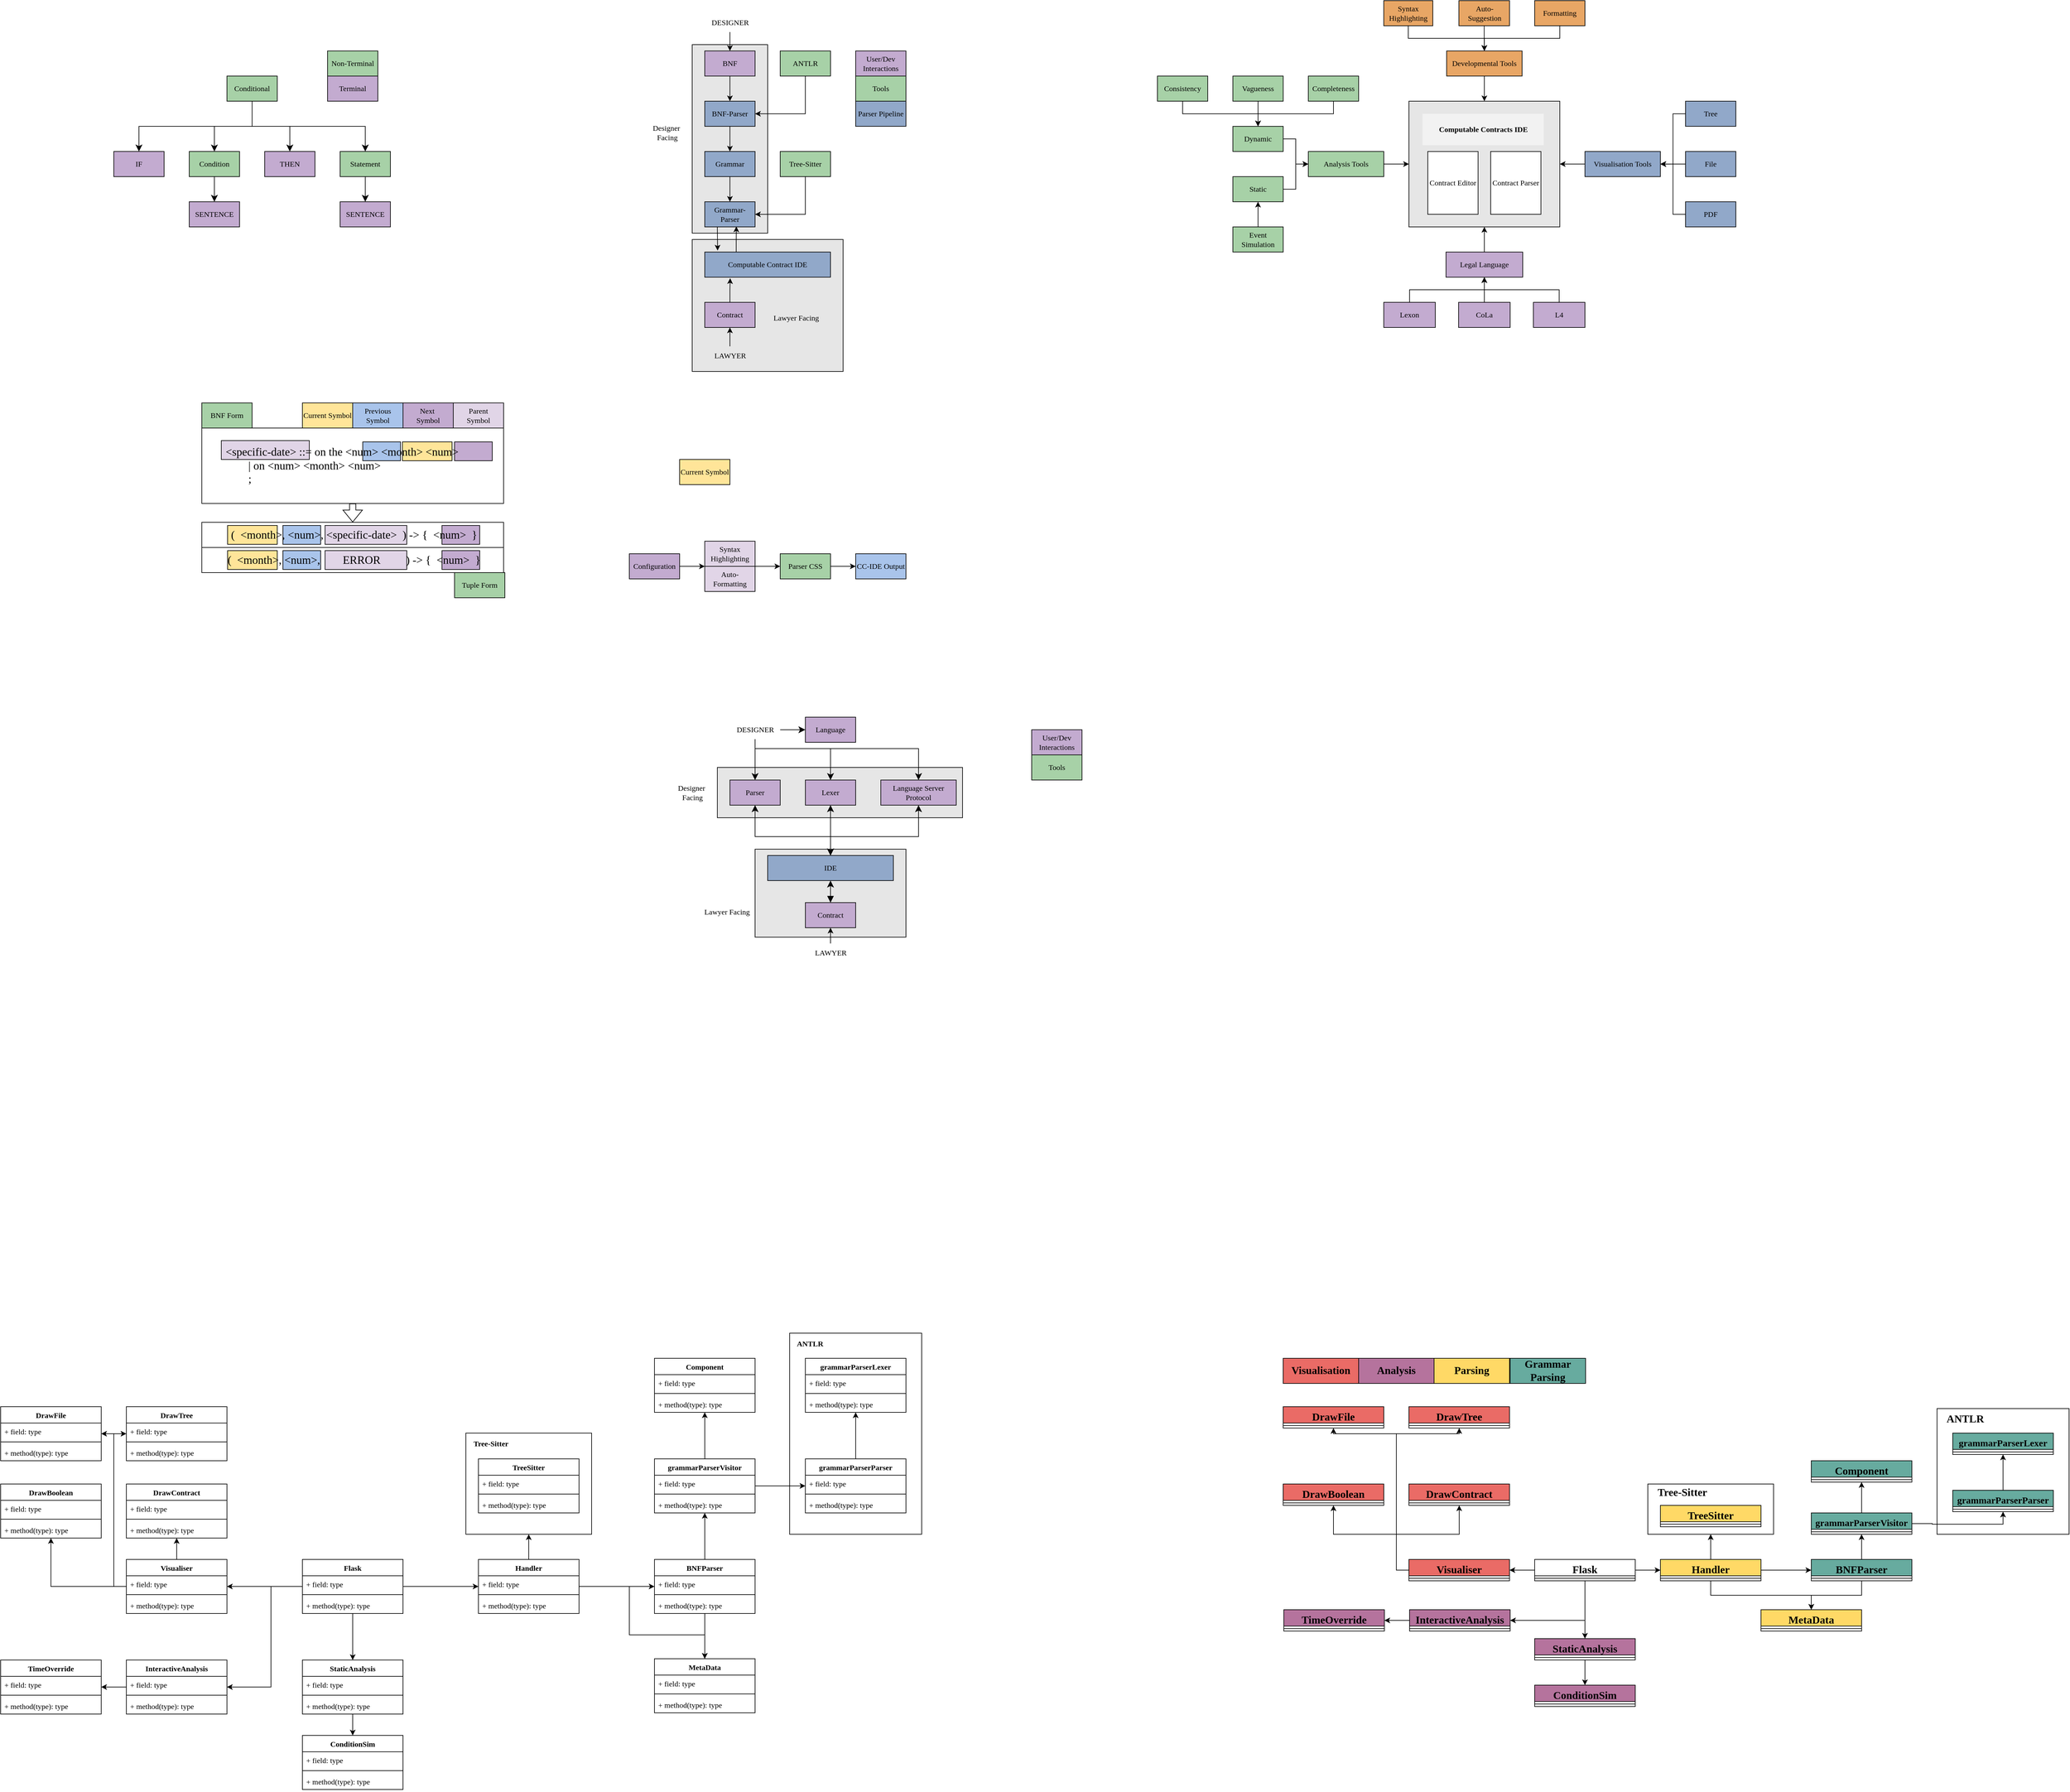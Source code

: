 <mxfile version="26.2.14">
  <diagram name="Page-1" id="Yk5gqsM_una3mSJjagre">
    <mxGraphModel dx="3475" dy="1207" grid="1" gridSize="10" guides="1" tooltips="1" connect="1" arrows="1" fold="1" page="1" pageScale="1" pageWidth="850" pageHeight="1100" math="0" shadow="0">
      <root>
        <mxCell id="0" />
        <mxCell id="1" parent="0" />
        <mxCell id="KbI-gIg1m7kFd8Ul9KuT-103" value="" style="rounded=0;whiteSpace=wrap;html=1;fontFamily=Avenir;" parent="1" vertex="1">
          <mxGeometry x="-220" y="2319" width="200" height="161" as="geometry" />
        </mxCell>
        <mxCell id="KbI-gIg1m7kFd8Ul9KuT-101" value="" style="rounded=0;whiteSpace=wrap;html=1;fontFamily=Avenir;" parent="1" vertex="1">
          <mxGeometry x="295" y="2160" width="210" height="320" as="geometry" />
        </mxCell>
        <mxCell id="NY-ZdKfG21k544bjwJPL-45" value="" style="rounded=0;whiteSpace=wrap;html=1;fillColor=#C3ABD0;" parent="1" vertex="1">
          <mxGeometry x="-238" y="742" width="60" height="30" as="geometry" />
        </mxCell>
        <mxCell id="NY-ZdKfG21k544bjwJPL-43" value="" style="rounded=0;whiteSpace=wrap;html=1;fillColor=#A9C4EB;" parent="1" vertex="1">
          <mxGeometry x="-384" y="742" width="60" height="30" as="geometry" />
        </mxCell>
        <mxCell id="NY-ZdKfG21k544bjwJPL-42" value="" style="rounded=0;whiteSpace=wrap;html=1;fillColor=#FFE599;" parent="1" vertex="1">
          <mxGeometry x="-321" y="742" width="79" height="30" as="geometry" />
        </mxCell>
        <mxCell id="toREJBgp3T2Z5otdVvuI-4" value="" style="rounded=0;whiteSpace=wrap;html=1;fillColor=#E6E6E6;" parent="1" vertex="1">
          <mxGeometry x="1280" y="200" width="240" height="200" as="geometry" />
        </mxCell>
        <mxCell id="Hwh45yyVBSEUl5WAiRsI-37" value="" style="rounded=0;whiteSpace=wrap;html=1;fillColor=#E6E6E6;" parent="1" vertex="1">
          <mxGeometry x="140" y="420" width="240" height="210" as="geometry" />
        </mxCell>
        <mxCell id="Hwh45yyVBSEUl5WAiRsI-35" value="" style="rounded=0;whiteSpace=wrap;html=1;fillColor=#E6E6E6;" parent="1" vertex="1">
          <mxGeometry x="140" y="110" width="120" height="300" as="geometry" />
        </mxCell>
        <mxCell id="Hwh45yyVBSEUl5WAiRsI-8" style="edgeStyle=orthogonalEdgeStyle;rounded=0;orthogonalLoop=1;jettySize=auto;html=1;entryX=0.5;entryY=0;entryDx=0;entryDy=0;" parent="1" source="Hwh45yyVBSEUl5WAiRsI-1" target="Hwh45yyVBSEUl5WAiRsI-7" edge="1">
          <mxGeometry relative="1" as="geometry" />
        </mxCell>
        <mxCell id="Hwh45yyVBSEUl5WAiRsI-1" value="&lt;font face=&quot;Avenir&quot;&gt;BNF&lt;/font&gt;" style="rounded=0;whiteSpace=wrap;html=1;fillColor=#C3ABD0;" parent="1" vertex="1">
          <mxGeometry x="160" y="120" width="80" height="40" as="geometry" />
        </mxCell>
        <mxCell id="Hwh45yyVBSEUl5WAiRsI-4" style="edgeStyle=orthogonalEdgeStyle;rounded=0;orthogonalLoop=1;jettySize=auto;html=1;entryX=0.5;entryY=0;entryDx=0;entryDy=0;" parent="1" source="Hwh45yyVBSEUl5WAiRsI-3" target="Hwh45yyVBSEUl5WAiRsI-1" edge="1">
          <mxGeometry relative="1" as="geometry" />
        </mxCell>
        <mxCell id="Hwh45yyVBSEUl5WAiRsI-3" value="&lt;font face=&quot;Avenir&quot;&gt;DESIGNER&lt;/font&gt;" style="text;html=1;align=center;verticalAlign=middle;resizable=0;points=[];autosize=1;strokeColor=none;fillColor=none;" parent="1" vertex="1">
          <mxGeometry x="160" y="60" width="80" height="30" as="geometry" />
        </mxCell>
        <mxCell id="Hwh45yyVBSEUl5WAiRsI-6" style="edgeStyle=orthogonalEdgeStyle;rounded=0;orthogonalLoop=1;jettySize=auto;html=1;entryX=1;entryY=0.5;entryDx=0;entryDy=0;exitX=0.5;exitY=1;exitDx=0;exitDy=0;" parent="1" source="Hwh45yyVBSEUl5WAiRsI-5" target="Hwh45yyVBSEUl5WAiRsI-7" edge="1">
          <mxGeometry relative="1" as="geometry">
            <mxPoint x="320" y="200" as="targetPoint" />
          </mxGeometry>
        </mxCell>
        <mxCell id="Hwh45yyVBSEUl5WAiRsI-5" value="&lt;font face=&quot;Avenir&quot;&gt;ANTLR&lt;/font&gt;" style="rounded=0;whiteSpace=wrap;html=1;fillColor=#A7D1A7;" parent="1" vertex="1">
          <mxGeometry x="280" y="120" width="80" height="40" as="geometry" />
        </mxCell>
        <mxCell id="Hwh45yyVBSEUl5WAiRsI-10" style="edgeStyle=orthogonalEdgeStyle;rounded=0;orthogonalLoop=1;jettySize=auto;html=1;" parent="1" source="Hwh45yyVBSEUl5WAiRsI-7" target="Hwh45yyVBSEUl5WAiRsI-9" edge="1">
          <mxGeometry relative="1" as="geometry" />
        </mxCell>
        <mxCell id="Hwh45yyVBSEUl5WAiRsI-7" value="&lt;font face=&quot;Avenir&quot;&gt;BNF-Parser&lt;/font&gt;" style="rounded=0;whiteSpace=wrap;html=1;fillColor=#91A8C9;" parent="1" vertex="1">
          <mxGeometry x="160" y="200" width="80" height="40" as="geometry" />
        </mxCell>
        <mxCell id="Hwh45yyVBSEUl5WAiRsI-11" style="edgeStyle=orthogonalEdgeStyle;rounded=0;orthogonalLoop=1;jettySize=auto;html=1;" parent="1" source="Hwh45yyVBSEUl5WAiRsI-9" target="Hwh45yyVBSEUl5WAiRsI-12" edge="1">
          <mxGeometry relative="1" as="geometry">
            <mxPoint x="200" y="360" as="targetPoint" />
          </mxGeometry>
        </mxCell>
        <mxCell id="Hwh45yyVBSEUl5WAiRsI-9" value="&lt;font face=&quot;Avenir&quot;&gt;Grammar&lt;/font&gt;" style="rounded=0;whiteSpace=wrap;html=1;fillColor=#91A8C9;" parent="1" vertex="1">
          <mxGeometry x="160" y="280" width="80" height="40" as="geometry" />
        </mxCell>
        <mxCell id="Hwh45yyVBSEUl5WAiRsI-12" value="&lt;font face=&quot;Avenir&quot;&gt;Grammar-Parser&lt;/font&gt;" style="rounded=0;whiteSpace=wrap;html=1;fillColor=#91A8C9;" parent="1" vertex="1">
          <mxGeometry x="160" y="360" width="80" height="40" as="geometry" />
        </mxCell>
        <mxCell id="Hwh45yyVBSEUl5WAiRsI-15" style="edgeStyle=orthogonalEdgeStyle;rounded=0;orthogonalLoop=1;jettySize=auto;html=1;entryX=1;entryY=0.5;entryDx=0;entryDy=0;exitX=0.5;exitY=1;exitDx=0;exitDy=0;" parent="1" source="Hwh45yyVBSEUl5WAiRsI-14" target="Hwh45yyVBSEUl5WAiRsI-12" edge="1">
          <mxGeometry relative="1" as="geometry" />
        </mxCell>
        <mxCell id="Hwh45yyVBSEUl5WAiRsI-14" value="&lt;font face=&quot;Avenir&quot;&gt;Tree-Sitter&lt;/font&gt;" style="rounded=0;whiteSpace=wrap;html=1;fillColor=#A7D1A7;" parent="1" vertex="1">
          <mxGeometry x="280" y="280" width="80" height="40" as="geometry" />
        </mxCell>
        <mxCell id="Hwh45yyVBSEUl5WAiRsI-18" value="&lt;font face=&quot;Avenir&quot;&gt;Computable Contract IDE&lt;/font&gt;" style="rounded=0;whiteSpace=wrap;html=1;fillColor=#91A8C9;" parent="1" vertex="1">
          <mxGeometry x="160" y="440" width="200" height="40" as="geometry" />
        </mxCell>
        <mxCell id="Hwh45yyVBSEUl5WAiRsI-23" style="edgeStyle=orthogonalEdgeStyle;rounded=0;orthogonalLoop=1;jettySize=auto;html=1;exitX=0.25;exitY=1;exitDx=0;exitDy=0;entryX=0.102;entryY=-0.06;entryDx=0;entryDy=0;entryPerimeter=0;" parent="1" source="Hwh45yyVBSEUl5WAiRsI-12" target="Hwh45yyVBSEUl5WAiRsI-18" edge="1">
          <mxGeometry relative="1" as="geometry" />
        </mxCell>
        <mxCell id="Hwh45yyVBSEUl5WAiRsI-26" style="edgeStyle=orthogonalEdgeStyle;rounded=0;orthogonalLoop=1;jettySize=auto;html=1;exitX=0.25;exitY=0;exitDx=0;exitDy=0;entryX=0.628;entryY=0.982;entryDx=0;entryDy=0;entryPerimeter=0;" parent="1" source="Hwh45yyVBSEUl5WAiRsI-18" target="Hwh45yyVBSEUl5WAiRsI-12" edge="1">
          <mxGeometry relative="1" as="geometry" />
        </mxCell>
        <mxCell id="Hwh45yyVBSEUl5WAiRsI-28" value="&lt;font face=&quot;Avenir&quot;&gt;Contract&lt;/font&gt;" style="rounded=0;whiteSpace=wrap;html=1;fillColor=#C3ABD0;" parent="1" vertex="1">
          <mxGeometry x="160" y="520" width="80" height="40" as="geometry" />
        </mxCell>
        <mxCell id="Hwh45yyVBSEUl5WAiRsI-31" style="edgeStyle=orthogonalEdgeStyle;rounded=0;orthogonalLoop=1;jettySize=auto;html=1;entryX=0.202;entryY=1.041;entryDx=0;entryDy=0;entryPerimeter=0;" parent="1" source="Hwh45yyVBSEUl5WAiRsI-28" target="Hwh45yyVBSEUl5WAiRsI-18" edge="1">
          <mxGeometry relative="1" as="geometry" />
        </mxCell>
        <mxCell id="Hwh45yyVBSEUl5WAiRsI-33" style="edgeStyle=orthogonalEdgeStyle;rounded=0;orthogonalLoop=1;jettySize=auto;html=1;entryX=0.5;entryY=1;entryDx=0;entryDy=0;" parent="1" source="Hwh45yyVBSEUl5WAiRsI-32" target="Hwh45yyVBSEUl5WAiRsI-28" edge="1">
          <mxGeometry relative="1" as="geometry" />
        </mxCell>
        <mxCell id="Hwh45yyVBSEUl5WAiRsI-32" value="&lt;font face=&quot;Avenir&quot;&gt;LAWYER&lt;/font&gt;" style="text;html=1;align=center;verticalAlign=middle;resizable=0;points=[];autosize=1;strokeColor=none;fillColor=none;" parent="1" vertex="1">
          <mxGeometry x="165" y="590" width="70" height="30" as="geometry" />
        </mxCell>
        <mxCell id="Hwh45yyVBSEUl5WAiRsI-38" value="&lt;font face=&quot;Avenir&quot;&gt;Designer&amp;nbsp;&lt;/font&gt;&lt;div&gt;&lt;font face=&quot;Avenir&quot;&gt;Facing&lt;/font&gt;&lt;/div&gt;" style="text;html=1;align=center;verticalAlign=middle;resizable=0;points=[];autosize=1;strokeColor=none;fillColor=none;" parent="1" vertex="1">
          <mxGeometry x="60" y="230" width="80" height="40" as="geometry" />
        </mxCell>
        <mxCell id="Hwh45yyVBSEUl5WAiRsI-39" value="&lt;font face=&quot;Avenir&quot;&gt;Lawyer Facing&lt;/font&gt;" style="text;html=1;align=center;verticalAlign=middle;resizable=0;points=[];autosize=1;strokeColor=none;fillColor=none;" parent="1" vertex="1">
          <mxGeometry x="255" y="530" width="100" height="30" as="geometry" />
        </mxCell>
        <mxCell id="Hwh45yyVBSEUl5WAiRsI-41" value="&lt;font face=&quot;Avenir&quot;&gt;User/Dev Interactions&lt;/font&gt;" style="rounded=0;whiteSpace=wrap;html=1;fillColor=#C3ABD0;" parent="1" vertex="1">
          <mxGeometry x="400" y="120" width="80" height="40" as="geometry" />
        </mxCell>
        <mxCell id="Hwh45yyVBSEUl5WAiRsI-42" value="&lt;font face=&quot;Avenir&quot;&gt;Tools&lt;/font&gt;" style="rounded=0;whiteSpace=wrap;html=1;fillColor=#A7D1A7;" parent="1" vertex="1">
          <mxGeometry x="400" y="160" width="80" height="40" as="geometry" />
        </mxCell>
        <mxCell id="Hwh45yyVBSEUl5WAiRsI-43" value="&lt;font face=&quot;Avenir&quot;&gt;Parser Pipeline&lt;/font&gt;" style="rounded=0;whiteSpace=wrap;html=1;fillColor=#91A8C9;" parent="1" vertex="1">
          <mxGeometry x="400" y="200" width="80" height="40" as="geometry" />
        </mxCell>
        <mxCell id="toREJBgp3T2Z5otdVvuI-7" style="edgeStyle=orthogonalEdgeStyle;rounded=0;orthogonalLoop=1;jettySize=auto;html=1;entryX=0.5;entryY=1;entryDx=0;entryDy=0;" parent="1" source="toREJBgp3T2Z5otdVvuI-1" target="toREJBgp3T2Z5otdVvuI-4" edge="1">
          <mxGeometry relative="1" as="geometry" />
        </mxCell>
        <mxCell id="toREJBgp3T2Z5otdVvuI-1" value="&lt;font face=&quot;Avenir&quot;&gt;Legal Language&lt;/font&gt;" style="rounded=0;whiteSpace=wrap;html=1;fillColor=#C3ABD0;" parent="1" vertex="1">
          <mxGeometry x="1339" y="440" width="122" height="40" as="geometry" />
        </mxCell>
        <mxCell id="toREJBgp3T2Z5otdVvuI-5" style="edgeStyle=orthogonalEdgeStyle;rounded=0;orthogonalLoop=1;jettySize=auto;html=1;entryX=0;entryY=0.5;entryDx=0;entryDy=0;" parent="1" source="toREJBgp3T2Z5otdVvuI-2" target="toREJBgp3T2Z5otdVvuI-4" edge="1">
          <mxGeometry relative="1" as="geometry" />
        </mxCell>
        <mxCell id="toREJBgp3T2Z5otdVvuI-2" value="&lt;font face=&quot;Avenir&quot;&gt;Analysis Tools&lt;/font&gt;" style="rounded=0;whiteSpace=wrap;html=1;fillColor=#A7D1A7;" parent="1" vertex="1">
          <mxGeometry x="1120" y="280" width="120" height="40" as="geometry" />
        </mxCell>
        <mxCell id="toREJBgp3T2Z5otdVvuI-6" style="edgeStyle=orthogonalEdgeStyle;rounded=0;orthogonalLoop=1;jettySize=auto;html=1;entryX=1;entryY=0.5;entryDx=0;entryDy=0;" parent="1" source="toREJBgp3T2Z5otdVvuI-3" target="toREJBgp3T2Z5otdVvuI-4" edge="1">
          <mxGeometry relative="1" as="geometry" />
        </mxCell>
        <mxCell id="toREJBgp3T2Z5otdVvuI-3" value="&lt;font face=&quot;Avenir&quot;&gt;Visualisation Tools&lt;/font&gt;" style="rounded=0;whiteSpace=wrap;html=1;fillColor=#91A8C9;" parent="1" vertex="1">
          <mxGeometry x="1560" y="280" width="120" height="40" as="geometry" />
        </mxCell>
        <mxCell id="toREJBgp3T2Z5otdVvuI-8" value="&lt;font face=&quot;Avenir&quot;&gt;Computable Contracts IDE&lt;/font&gt;" style="text;html=1;align=center;verticalAlign=middle;whiteSpace=wrap;rounded=0;fontStyle=1;fillColor=#F2F2F2;" parent="1" vertex="1">
          <mxGeometry x="1301.63" y="220" width="192.75" height="50" as="geometry" />
        </mxCell>
        <mxCell id="toREJBgp3T2Z5otdVvuI-9" value="&lt;font face=&quot;Avenir&quot;&gt;Contract Editor&lt;/font&gt;" style="rounded=0;whiteSpace=wrap;html=1;fontStyle=0" parent="1" vertex="1">
          <mxGeometry x="1310" y="280" width="80" height="100" as="geometry" />
        </mxCell>
        <mxCell id="toREJBgp3T2Z5otdVvuI-10" value="&lt;font face=&quot;Avenir&quot;&gt;Contract Parser&lt;/font&gt;" style="rounded=0;whiteSpace=wrap;html=1;fontStyle=0" parent="1" vertex="1">
          <mxGeometry x="1410" y="280" width="80" height="100" as="geometry" />
        </mxCell>
        <mxCell id="ZlwTb9oOvierl9NkocId-6" style="edgeStyle=orthogonalEdgeStyle;rounded=0;orthogonalLoop=1;jettySize=auto;html=1;entryX=1;entryY=0.5;entryDx=0;entryDy=0;" parent="1" source="ZlwTb9oOvierl9NkocId-1" target="toREJBgp3T2Z5otdVvuI-3" edge="1">
          <mxGeometry relative="1" as="geometry" />
        </mxCell>
        <mxCell id="ZlwTb9oOvierl9NkocId-1" value="&lt;font face=&quot;Avenir&quot;&gt;Tree&lt;/font&gt;" style="rounded=0;whiteSpace=wrap;html=1;fillColor=#91A8C9;" parent="1" vertex="1">
          <mxGeometry x="1720" y="200" width="80" height="40" as="geometry" />
        </mxCell>
        <mxCell id="ZlwTb9oOvierl9NkocId-5" style="edgeStyle=orthogonalEdgeStyle;rounded=0;orthogonalLoop=1;jettySize=auto;html=1;exitX=0;exitY=0.5;exitDx=0;exitDy=0;" parent="1" source="ZlwTb9oOvierl9NkocId-2" edge="1">
          <mxGeometry relative="1" as="geometry">
            <mxPoint x="1680" y="300.167" as="targetPoint" />
          </mxGeometry>
        </mxCell>
        <mxCell id="ZlwTb9oOvierl9NkocId-2" value="&lt;font face=&quot;Avenir&quot;&gt;File&lt;/font&gt;" style="rounded=0;whiteSpace=wrap;html=1;fillColor=#91A8C9;" parent="1" vertex="1">
          <mxGeometry x="1720" y="280" width="80" height="40" as="geometry" />
        </mxCell>
        <mxCell id="ZlwTb9oOvierl9NkocId-4" style="edgeStyle=orthogonalEdgeStyle;rounded=0;orthogonalLoop=1;jettySize=auto;html=1;exitX=0;exitY=0.5;exitDx=0;exitDy=0;entryX=1;entryY=0.5;entryDx=0;entryDy=0;" parent="1" source="ZlwTb9oOvierl9NkocId-3" target="toREJBgp3T2Z5otdVvuI-3" edge="1">
          <mxGeometry relative="1" as="geometry" />
        </mxCell>
        <mxCell id="ZlwTb9oOvierl9NkocId-3" value="&lt;font face=&quot;Avenir&quot;&gt;PDF&lt;/font&gt;" style="rounded=0;whiteSpace=wrap;html=1;fillColor=#91A8C9;" parent="1" vertex="1">
          <mxGeometry x="1720" y="360" width="80" height="40" as="geometry" />
        </mxCell>
        <mxCell id="ZlwTb9oOvierl9NkocId-8" style="edgeStyle=orthogonalEdgeStyle;rounded=0;orthogonalLoop=1;jettySize=auto;html=1;entryX=0;entryY=0.5;entryDx=0;entryDy=0;" parent="1" source="ZlwTb9oOvierl9NkocId-7" target="toREJBgp3T2Z5otdVvuI-2" edge="1">
          <mxGeometry relative="1" as="geometry" />
        </mxCell>
        <mxCell id="ZlwTb9oOvierl9NkocId-7" value="&lt;font face=&quot;Avenir&quot;&gt;Dynamic&lt;/font&gt;" style="rounded=0;whiteSpace=wrap;html=1;fillColor=#A7D1A7;" parent="1" vertex="1">
          <mxGeometry x="1000" y="240" width="80" height="40" as="geometry" />
        </mxCell>
        <mxCell id="ZlwTb9oOvierl9NkocId-11" style="edgeStyle=orthogonalEdgeStyle;rounded=0;orthogonalLoop=1;jettySize=auto;html=1;entryX=0;entryY=0.5;entryDx=0;entryDy=0;" parent="1" source="ZlwTb9oOvierl9NkocId-9" target="toREJBgp3T2Z5otdVvuI-2" edge="1">
          <mxGeometry relative="1" as="geometry" />
        </mxCell>
        <mxCell id="ZlwTb9oOvierl9NkocId-9" value="&lt;font face=&quot;Avenir&quot;&gt;Static&lt;/font&gt;" style="rounded=0;whiteSpace=wrap;html=1;fillColor=#A7D1A7;" parent="1" vertex="1">
          <mxGeometry x="1000" y="320" width="80" height="40" as="geometry" />
        </mxCell>
        <mxCell id="ZlwTb9oOvierl9NkocId-15" style="edgeStyle=orthogonalEdgeStyle;rounded=0;orthogonalLoop=1;jettySize=auto;html=1;entryX=0.5;entryY=0;entryDx=0;entryDy=0;exitX=0.5;exitY=1;exitDx=0;exitDy=0;" parent="1" source="ZlwTb9oOvierl9NkocId-12" target="ZlwTb9oOvierl9NkocId-7" edge="1">
          <mxGeometry relative="1" as="geometry" />
        </mxCell>
        <mxCell id="ZlwTb9oOvierl9NkocId-12" value="&lt;font face=&quot;Avenir&quot;&gt;Consistency&lt;/font&gt;" style="rounded=0;whiteSpace=wrap;html=1;fillColor=#A7D1A7;" parent="1" vertex="1">
          <mxGeometry x="880" y="160" width="80" height="40" as="geometry" />
        </mxCell>
        <mxCell id="ZlwTb9oOvierl9NkocId-16" style="edgeStyle=orthogonalEdgeStyle;rounded=0;orthogonalLoop=1;jettySize=auto;html=1;" parent="1" source="ZlwTb9oOvierl9NkocId-13" edge="1">
          <mxGeometry relative="1" as="geometry">
            <mxPoint x="1040" y="240" as="targetPoint" />
          </mxGeometry>
        </mxCell>
        <mxCell id="ZlwTb9oOvierl9NkocId-13" value="&lt;font face=&quot;Avenir&quot;&gt;Vagueness&lt;/font&gt;" style="rounded=0;whiteSpace=wrap;html=1;fillColor=#A7D1A7;" parent="1" vertex="1">
          <mxGeometry x="1000" y="160" width="80" height="40" as="geometry" />
        </mxCell>
        <mxCell id="ZlwTb9oOvierl9NkocId-17" style="edgeStyle=orthogonalEdgeStyle;rounded=0;orthogonalLoop=1;jettySize=auto;html=1;entryX=0.5;entryY=0;entryDx=0;entryDy=0;exitX=0.5;exitY=1;exitDx=0;exitDy=0;" parent="1" source="ZlwTb9oOvierl9NkocId-14" target="ZlwTb9oOvierl9NkocId-7" edge="1">
          <mxGeometry relative="1" as="geometry" />
        </mxCell>
        <mxCell id="ZlwTb9oOvierl9NkocId-14" value="&lt;font face=&quot;Avenir&quot;&gt;Completeness&lt;/font&gt;" style="rounded=0;whiteSpace=wrap;html=1;fillColor=#A7D1A7;" parent="1" vertex="1">
          <mxGeometry x="1120" y="160" width="80" height="40" as="geometry" />
        </mxCell>
        <mxCell id="ZlwTb9oOvierl9NkocId-19" style="edgeStyle=orthogonalEdgeStyle;rounded=0;orthogonalLoop=1;jettySize=auto;html=1;entryX=0.5;entryY=1;entryDx=0;entryDy=0;" parent="1" source="ZlwTb9oOvierl9NkocId-18" target="ZlwTb9oOvierl9NkocId-9" edge="1">
          <mxGeometry relative="1" as="geometry" />
        </mxCell>
        <mxCell id="ZlwTb9oOvierl9NkocId-18" value="&lt;font face=&quot;Avenir&quot;&gt;Event Simulation&lt;/font&gt;" style="rounded=0;whiteSpace=wrap;html=1;fillColor=#A7D1A7;" parent="1" vertex="1">
          <mxGeometry x="1000" y="400" width="80" height="40" as="geometry" />
        </mxCell>
        <mxCell id="ZlwTb9oOvierl9NkocId-30" style="edgeStyle=orthogonalEdgeStyle;rounded=0;orthogonalLoop=1;jettySize=auto;html=1;exitX=0.5;exitY=0;exitDx=0;exitDy=0;entryX=0.5;entryY=1;entryDx=0;entryDy=0;" parent="1" source="ZlwTb9oOvierl9NkocId-20" target="toREJBgp3T2Z5otdVvuI-1" edge="1">
          <mxGeometry relative="1" as="geometry" />
        </mxCell>
        <mxCell id="ZlwTb9oOvierl9NkocId-20" value="&lt;font face=&quot;Avenir&quot;&gt;Lexon&lt;/font&gt;" style="rounded=0;whiteSpace=wrap;html=1;fillColor=#C3ABD0;" parent="1" vertex="1">
          <mxGeometry x="1240" y="520" width="82" height="40" as="geometry" />
        </mxCell>
        <mxCell id="ZlwTb9oOvierl9NkocId-28" style="edgeStyle=orthogonalEdgeStyle;rounded=0;orthogonalLoop=1;jettySize=auto;html=1;" parent="1" source="ZlwTb9oOvierl9NkocId-21" edge="1">
          <mxGeometry relative="1" as="geometry">
            <mxPoint x="1400.0" y="480" as="targetPoint" />
          </mxGeometry>
        </mxCell>
        <mxCell id="ZlwTb9oOvierl9NkocId-21" value="&lt;font face=&quot;Avenir&quot;&gt;CoLa&lt;/font&gt;" style="rounded=0;whiteSpace=wrap;html=1;fillColor=#C3ABD0;" parent="1" vertex="1">
          <mxGeometry x="1359" y="520" width="82" height="40" as="geometry" />
        </mxCell>
        <mxCell id="ZlwTb9oOvierl9NkocId-27" style="edgeStyle=orthogonalEdgeStyle;rounded=0;orthogonalLoop=1;jettySize=auto;html=1;entryX=0.5;entryY=1;entryDx=0;entryDy=0;exitX=0.5;exitY=0;exitDx=0;exitDy=0;" parent="1" source="ZlwTb9oOvierl9NkocId-22" target="toREJBgp3T2Z5otdVvuI-1" edge="1">
          <mxGeometry relative="1" as="geometry" />
        </mxCell>
        <mxCell id="ZlwTb9oOvierl9NkocId-22" value="&lt;font face=&quot;Avenir&quot;&gt;L4&lt;/font&gt;" style="rounded=0;whiteSpace=wrap;html=1;fillColor=#C3ABD0;" parent="1" vertex="1">
          <mxGeometry x="1478" y="520" width="82" height="40" as="geometry" />
        </mxCell>
        <mxCell id="ZlwTb9oOvierl9NkocId-32" style="edgeStyle=orthogonalEdgeStyle;rounded=0;orthogonalLoop=1;jettySize=auto;html=1;entryX=0.5;entryY=0;entryDx=0;entryDy=0;" parent="1" source="ZlwTb9oOvierl9NkocId-31" target="toREJBgp3T2Z5otdVvuI-4" edge="1">
          <mxGeometry relative="1" as="geometry" />
        </mxCell>
        <mxCell id="ZlwTb9oOvierl9NkocId-31" value="&lt;font face=&quot;Avenir&quot;&gt;Developmental Tools&lt;/font&gt;" style="rounded=0;whiteSpace=wrap;html=1;fillColor=#E8A665;" parent="1" vertex="1">
          <mxGeometry x="1340" y="120" width="120" height="40" as="geometry" />
        </mxCell>
        <mxCell id="ZlwTb9oOvierl9NkocId-38" style="edgeStyle=orthogonalEdgeStyle;rounded=0;orthogonalLoop=1;jettySize=auto;html=1;entryX=0.5;entryY=0;entryDx=0;entryDy=0;exitX=0.5;exitY=1;exitDx=0;exitDy=0;" parent="1" source="ZlwTb9oOvierl9NkocId-33" target="ZlwTb9oOvierl9NkocId-31" edge="1">
          <mxGeometry relative="1" as="geometry" />
        </mxCell>
        <mxCell id="ZlwTb9oOvierl9NkocId-33" value="&lt;font face=&quot;Avenir&quot;&gt;Syntax Highlighting&lt;/font&gt;" style="rounded=0;whiteSpace=wrap;html=1;fillColor=#E8A665;" parent="1" vertex="1">
          <mxGeometry x="1240" y="40" width="78" height="40" as="geometry" />
        </mxCell>
        <mxCell id="ZlwTb9oOvierl9NkocId-37" style="edgeStyle=orthogonalEdgeStyle;rounded=0;orthogonalLoop=1;jettySize=auto;html=1;entryX=0.5;entryY=0;entryDx=0;entryDy=0;" parent="1" source="ZlwTb9oOvierl9NkocId-34" target="ZlwTb9oOvierl9NkocId-31" edge="1">
          <mxGeometry relative="1" as="geometry" />
        </mxCell>
        <mxCell id="ZlwTb9oOvierl9NkocId-34" value="&lt;font face=&quot;Avenir&quot;&gt;Auto-Suggestion&lt;/font&gt;" style="rounded=0;whiteSpace=wrap;html=1;fillColor=#E8A665;" parent="1" vertex="1">
          <mxGeometry x="1359.5" y="40" width="80.5" height="40" as="geometry" />
        </mxCell>
        <mxCell id="ZlwTb9oOvierl9NkocId-39" style="edgeStyle=orthogonalEdgeStyle;rounded=0;orthogonalLoop=1;jettySize=auto;html=1;entryX=0.5;entryY=0;entryDx=0;entryDy=0;exitX=0.5;exitY=1;exitDx=0;exitDy=0;" parent="1" source="ZlwTb9oOvierl9NkocId-35" target="ZlwTb9oOvierl9NkocId-31" edge="1">
          <mxGeometry relative="1" as="geometry" />
        </mxCell>
        <mxCell id="ZlwTb9oOvierl9NkocId-35" value="&lt;font face=&quot;Avenir&quot;&gt;Formatting&lt;/font&gt;" style="rounded=0;whiteSpace=wrap;html=1;fillColor=#E8A665;" parent="1" vertex="1">
          <mxGeometry x="1480" y="40" width="80" height="40" as="geometry" />
        </mxCell>
        <mxCell id="mIFlO-JkNO0YrqFu7DN3-11" style="edgeStyle=orthogonalEdgeStyle;rounded=0;orthogonalLoop=1;jettySize=auto;html=1;exitX=0.5;exitY=1;exitDx=0;exitDy=0;fontSize=12;startSize=8;endSize=8;entryX=0.5;entryY=0;entryDx=0;entryDy=0;" parent="1" source="mIFlO-JkNO0YrqFu7DN3-1" target="mIFlO-JkNO0YrqFu7DN3-8" edge="1">
          <mxGeometry relative="1" as="geometry">
            <mxPoint x="-559.727" y="240" as="targetPoint" />
          </mxGeometry>
        </mxCell>
        <mxCell id="mIFlO-JkNO0YrqFu7DN3-13" style="edgeStyle=orthogonalEdgeStyle;rounded=0;orthogonalLoop=1;jettySize=auto;html=1;entryX=0.5;entryY=0;entryDx=0;entryDy=0;fontSize=12;startSize=8;endSize=8;" parent="1" source="mIFlO-JkNO0YrqFu7DN3-1" target="mIFlO-JkNO0YrqFu7DN3-2" edge="1">
          <mxGeometry relative="1" as="geometry">
            <Array as="points">
              <mxPoint x="-560" y="240" />
              <mxPoint x="-740" y="240" />
            </Array>
          </mxGeometry>
        </mxCell>
        <mxCell id="mIFlO-JkNO0YrqFu7DN3-1" value="&lt;font face=&quot;Avenir&quot;&gt;Conditional&lt;/font&gt;" style="rounded=0;whiteSpace=wrap;html=1;fillColor=#A7D1A7;" parent="1" vertex="1">
          <mxGeometry x="-600" y="160" width="80" height="40" as="geometry" />
        </mxCell>
        <mxCell id="mIFlO-JkNO0YrqFu7DN3-2" value="&lt;font face=&quot;Avenir&quot;&gt;IF&lt;/font&gt;" style="rounded=0;whiteSpace=wrap;html=1;fillColor=light-dark(#c3abd0, #294e29);" parent="1" vertex="1">
          <mxGeometry x="-780" y="280" width="80" height="40" as="geometry" />
        </mxCell>
        <mxCell id="mIFlO-JkNO0YrqFu7DN3-18" style="edgeStyle=none;curved=1;rounded=0;orthogonalLoop=1;jettySize=auto;html=1;exitX=0.5;exitY=1;exitDx=0;exitDy=0;entryX=0.5;entryY=0;entryDx=0;entryDy=0;fontSize=12;startSize=8;endSize=8;" parent="1" source="mIFlO-JkNO0YrqFu7DN3-3" target="mIFlO-JkNO0YrqFu7DN3-16" edge="1">
          <mxGeometry relative="1" as="geometry" />
        </mxCell>
        <mxCell id="mIFlO-JkNO0YrqFu7DN3-3" value="&lt;font face=&quot;Avenir&quot;&gt;Condition&lt;/font&gt;" style="rounded=0;whiteSpace=wrap;html=1;fillColor=#A7D1A7;" parent="1" vertex="1">
          <mxGeometry x="-660" y="280" width="80" height="40" as="geometry" />
        </mxCell>
        <mxCell id="mIFlO-JkNO0YrqFu7DN3-19" style="edgeStyle=none;curved=1;rounded=0;orthogonalLoop=1;jettySize=auto;html=1;entryX=0.5;entryY=0;entryDx=0;entryDy=0;fontSize=12;startSize=8;endSize=8;" parent="1" source="mIFlO-JkNO0YrqFu7DN3-4" target="mIFlO-JkNO0YrqFu7DN3-17" edge="1">
          <mxGeometry relative="1" as="geometry" />
        </mxCell>
        <mxCell id="mIFlO-JkNO0YrqFu7DN3-4" value="&lt;font face=&quot;Avenir&quot;&gt;Statement&lt;/font&gt;" style="rounded=0;whiteSpace=wrap;html=1;fillColor=#A7D1A7;" parent="1" vertex="1">
          <mxGeometry x="-420" y="280" width="80" height="40" as="geometry" />
        </mxCell>
        <mxCell id="mIFlO-JkNO0YrqFu7DN3-5" value="&lt;font face=&quot;Avenir&quot;&gt;Non-Terminal&lt;/font&gt;" style="rounded=0;whiteSpace=wrap;html=1;fillColor=#A7D1A7;" parent="1" vertex="1">
          <mxGeometry x="-440" y="120" width="80" height="40" as="geometry" />
        </mxCell>
        <mxCell id="mIFlO-JkNO0YrqFu7DN3-7" value="&lt;font face=&quot;Avenir&quot;&gt;Terminal&lt;/font&gt;" style="rounded=0;whiteSpace=wrap;html=1;fillColor=#C3ABD0;" parent="1" vertex="1">
          <mxGeometry x="-440" y="160" width="80" height="40" as="geometry" />
        </mxCell>
        <mxCell id="mIFlO-JkNO0YrqFu7DN3-8" value="&lt;font face=&quot;Avenir&quot;&gt;THEN&lt;/font&gt;" style="rounded=0;whiteSpace=wrap;html=1;fillColor=light-dark(#c3abd0, #294e29);" parent="1" vertex="1">
          <mxGeometry x="-540" y="280" width="80" height="40" as="geometry" />
        </mxCell>
        <mxCell id="mIFlO-JkNO0YrqFu7DN3-14" style="edgeStyle=orthogonalEdgeStyle;rounded=0;orthogonalLoop=1;jettySize=auto;html=1;entryX=0.5;entryY=0;entryDx=0;entryDy=0;fontSize=12;startSize=8;endSize=8;exitX=0.5;exitY=1;exitDx=0;exitDy=0;" parent="1" source="mIFlO-JkNO0YrqFu7DN3-1" target="mIFlO-JkNO0YrqFu7DN3-3" edge="1">
          <mxGeometry relative="1" as="geometry">
            <mxPoint x="-550" y="210" as="sourcePoint" />
            <mxPoint x="-730" y="290" as="targetPoint" />
            <Array as="points">
              <mxPoint x="-560" y="240" />
              <mxPoint x="-620" y="240" />
            </Array>
          </mxGeometry>
        </mxCell>
        <mxCell id="mIFlO-JkNO0YrqFu7DN3-15" style="edgeStyle=orthogonalEdgeStyle;rounded=0;orthogonalLoop=1;jettySize=auto;html=1;entryX=0.5;entryY=0;entryDx=0;entryDy=0;fontSize=12;startSize=8;endSize=8;exitX=0.5;exitY=1;exitDx=0;exitDy=0;" parent="1" source="mIFlO-JkNO0YrqFu7DN3-1" target="mIFlO-JkNO0YrqFu7DN3-4" edge="1">
          <mxGeometry relative="1" as="geometry">
            <mxPoint x="-550" y="210" as="sourcePoint" />
            <mxPoint x="-610" y="290" as="targetPoint" />
            <Array as="points">
              <mxPoint x="-560" y="240" />
              <mxPoint x="-380" y="240" />
            </Array>
          </mxGeometry>
        </mxCell>
        <mxCell id="mIFlO-JkNO0YrqFu7DN3-16" value="&lt;font face=&quot;Avenir&quot;&gt;SENTENCE&lt;/font&gt;" style="rounded=0;whiteSpace=wrap;html=1;fillColor=light-dark(#c3abd0, #294e29);" parent="1" vertex="1">
          <mxGeometry x="-660" y="360" width="80" height="40" as="geometry" />
        </mxCell>
        <mxCell id="mIFlO-JkNO0YrqFu7DN3-17" value="&lt;font face=&quot;Avenir&quot;&gt;SENTENCE&lt;/font&gt;" style="rounded=0;whiteSpace=wrap;html=1;fillColor=light-dark(#c3abd0, #294e29);" parent="1" vertex="1">
          <mxGeometry x="-420" y="360" width="80" height="40" as="geometry" />
        </mxCell>
        <mxCell id="5_p8MwsJ-TnmLGE_cLR3-1" value="" style="rounded=0;whiteSpace=wrap;html=1;fillColor=#E6E6E6;" parent="1" vertex="1">
          <mxGeometry x="240" y="1390" width="240" height="140" as="geometry" />
        </mxCell>
        <mxCell id="5_p8MwsJ-TnmLGE_cLR3-2" value="" style="rounded=0;whiteSpace=wrap;html=1;fillColor=#E6E6E6;" parent="1" vertex="1">
          <mxGeometry x="180" y="1260" width="390" height="80" as="geometry" />
        </mxCell>
        <mxCell id="5_p8MwsJ-TnmLGE_cLR3-4" value="&lt;font face=&quot;Avenir&quot;&gt;Language&lt;/font&gt;" style="rounded=0;whiteSpace=wrap;html=1;fillColor=#C3ABD0;" parent="1" vertex="1">
          <mxGeometry x="320" y="1180" width="80" height="40" as="geometry" />
        </mxCell>
        <mxCell id="5_p8MwsJ-TnmLGE_cLR3-32" style="edgeStyle=orthogonalEdgeStyle;rounded=0;orthogonalLoop=1;jettySize=auto;html=1;entryX=0;entryY=0.5;entryDx=0;entryDy=0;fontSize=12;startSize=8;endSize=8;" parent="1" source="5_p8MwsJ-TnmLGE_cLR3-6" target="5_p8MwsJ-TnmLGE_cLR3-4" edge="1">
          <mxGeometry relative="1" as="geometry" />
        </mxCell>
        <mxCell id="5_p8MwsJ-TnmLGE_cLR3-33" style="edgeStyle=none;curved=1;rounded=0;orthogonalLoop=1;jettySize=auto;html=1;entryX=0.5;entryY=0;entryDx=0;entryDy=0;fontSize=12;startSize=8;endSize=8;" parent="1" source="5_p8MwsJ-TnmLGE_cLR3-6" target="5_p8MwsJ-TnmLGE_cLR3-10" edge="1">
          <mxGeometry relative="1" as="geometry" />
        </mxCell>
        <mxCell id="5_p8MwsJ-TnmLGE_cLR3-34" style="edgeStyle=orthogonalEdgeStyle;rounded=0;orthogonalLoop=1;jettySize=auto;html=1;entryX=0.5;entryY=0;entryDx=0;entryDy=0;fontSize=12;startSize=8;endSize=8;strokeColor=default;" parent="1" source="5_p8MwsJ-TnmLGE_cLR3-6" target="5_p8MwsJ-TnmLGE_cLR3-12" edge="1">
          <mxGeometry relative="1" as="geometry">
            <Array as="points">
              <mxPoint x="240" y="1230" />
              <mxPoint x="360" y="1230" />
            </Array>
          </mxGeometry>
        </mxCell>
        <mxCell id="5_p8MwsJ-TnmLGE_cLR3-35" style="edgeStyle=orthogonalEdgeStyle;rounded=0;orthogonalLoop=1;jettySize=auto;html=1;entryX=0.5;entryY=0;entryDx=0;entryDy=0;fontSize=12;startSize=8;endSize=8;" parent="1" source="5_p8MwsJ-TnmLGE_cLR3-6" target="5_p8MwsJ-TnmLGE_cLR3-31" edge="1">
          <mxGeometry relative="1" as="geometry">
            <Array as="points">
              <mxPoint x="240" y="1230" />
              <mxPoint x="500" y="1230" />
            </Array>
          </mxGeometry>
        </mxCell>
        <mxCell id="5_p8MwsJ-TnmLGE_cLR3-6" value="&lt;font face=&quot;Avenir&quot;&gt;DESIGNER&lt;/font&gt;" style="text;html=1;align=center;verticalAlign=middle;resizable=0;points=[];autosize=1;strokeColor=none;fillColor=none;" parent="1" vertex="1">
          <mxGeometry x="200" y="1185" width="80" height="30" as="geometry" />
        </mxCell>
        <mxCell id="5_p8MwsJ-TnmLGE_cLR3-36" style="edgeStyle=orthogonalEdgeStyle;rounded=0;orthogonalLoop=1;jettySize=auto;html=1;entryX=0.5;entryY=0;entryDx=0;entryDy=0;fontSize=12;startSize=8;endSize=8;startArrow=classic;startFill=1;" parent="1" source="5_p8MwsJ-TnmLGE_cLR3-10" target="5_p8MwsJ-TnmLGE_cLR3-16" edge="1">
          <mxGeometry relative="1" as="geometry">
            <Array as="points">
              <mxPoint x="240" y="1370" />
              <mxPoint x="360" y="1370" />
            </Array>
          </mxGeometry>
        </mxCell>
        <mxCell id="5_p8MwsJ-TnmLGE_cLR3-10" value="&lt;font face=&quot;Avenir&quot;&gt;Parser&lt;/font&gt;" style="rounded=0;whiteSpace=wrap;html=1;fillColor=light-dark(#c3abd0, #4e617e);" parent="1" vertex="1">
          <mxGeometry x="200" y="1280" width="80" height="40" as="geometry" />
        </mxCell>
        <mxCell id="5_p8MwsJ-TnmLGE_cLR3-37" style="edgeStyle=orthogonalEdgeStyle;rounded=0;orthogonalLoop=1;jettySize=auto;html=1;exitX=0.5;exitY=1;exitDx=0;exitDy=0;fontSize=12;startSize=8;endSize=8;startArrow=classic;startFill=1;" parent="1" source="5_p8MwsJ-TnmLGE_cLR3-12" target="5_p8MwsJ-TnmLGE_cLR3-16" edge="1">
          <mxGeometry relative="1" as="geometry" />
        </mxCell>
        <mxCell id="5_p8MwsJ-TnmLGE_cLR3-12" value="&lt;font face=&quot;Avenir&quot;&gt;Lexer&lt;/font&gt;" style="rounded=0;whiteSpace=wrap;html=1;fillColor=light-dark(#c3abd0, #4e617e);" parent="1" vertex="1">
          <mxGeometry x="320" y="1280" width="80" height="40" as="geometry" />
        </mxCell>
        <mxCell id="5_p8MwsJ-TnmLGE_cLR3-16" value="&lt;font face=&quot;Avenir&quot;&gt;IDE&lt;/font&gt;" style="rounded=0;whiteSpace=wrap;html=1;fillColor=#91A8C9;" parent="1" vertex="1">
          <mxGeometry x="260" y="1400" width="200" height="40" as="geometry" />
        </mxCell>
        <mxCell id="5_p8MwsJ-TnmLGE_cLR3-40" style="edgeStyle=none;curved=1;rounded=0;orthogonalLoop=1;jettySize=auto;html=1;entryX=0.5;entryY=1;entryDx=0;entryDy=0;fontSize=12;startSize=8;endSize=8;startArrow=block;startFill=1;" parent="1" source="5_p8MwsJ-TnmLGE_cLR3-19" target="5_p8MwsJ-TnmLGE_cLR3-16" edge="1">
          <mxGeometry relative="1" as="geometry" />
        </mxCell>
        <mxCell id="5_p8MwsJ-TnmLGE_cLR3-19" value="&lt;font face=&quot;Avenir&quot;&gt;Contract&lt;/font&gt;" style="rounded=0;whiteSpace=wrap;html=1;fillColor=#C3ABD0;" parent="1" vertex="1">
          <mxGeometry x="320" y="1475" width="80" height="40" as="geometry" />
        </mxCell>
        <mxCell id="5_p8MwsJ-TnmLGE_cLR3-21" style="edgeStyle=orthogonalEdgeStyle;rounded=0;orthogonalLoop=1;jettySize=auto;html=1;entryX=0.5;entryY=1;entryDx=0;entryDy=0;" parent="1" source="5_p8MwsJ-TnmLGE_cLR3-22" target="5_p8MwsJ-TnmLGE_cLR3-19" edge="1">
          <mxGeometry relative="1" as="geometry" />
        </mxCell>
        <mxCell id="5_p8MwsJ-TnmLGE_cLR3-22" value="&lt;font face=&quot;Avenir&quot;&gt;LAWYER&lt;/font&gt;" style="text;html=1;align=center;verticalAlign=middle;resizable=0;points=[];autosize=1;strokeColor=none;fillColor=none;" parent="1" vertex="1">
          <mxGeometry x="325" y="1540" width="70" height="30" as="geometry" />
        </mxCell>
        <mxCell id="5_p8MwsJ-TnmLGE_cLR3-23" value="&lt;font face=&quot;Avenir&quot;&gt;Designer&amp;nbsp;&lt;/font&gt;&lt;div&gt;&lt;font face=&quot;Avenir&quot;&gt;Facing&lt;/font&gt;&lt;/div&gt;" style="text;html=1;align=center;verticalAlign=middle;resizable=0;points=[];autosize=1;strokeColor=none;fillColor=none;" parent="1" vertex="1">
          <mxGeometry x="100" y="1280" width="80" height="40" as="geometry" />
        </mxCell>
        <mxCell id="5_p8MwsJ-TnmLGE_cLR3-24" value="&lt;font face=&quot;Avenir&quot;&gt;Lawyer Facing&lt;/font&gt;" style="text;html=1;align=center;verticalAlign=middle;resizable=0;points=[];autosize=1;strokeColor=none;fillColor=none;" parent="1" vertex="1">
          <mxGeometry x="145" y="1475" width="100" height="30" as="geometry" />
        </mxCell>
        <mxCell id="5_p8MwsJ-TnmLGE_cLR3-25" value="&lt;font face=&quot;Avenir&quot;&gt;User/Dev Interactions&lt;/font&gt;" style="rounded=0;whiteSpace=wrap;html=1;fillColor=#C3ABD0;" parent="1" vertex="1">
          <mxGeometry x="680" y="1200" width="80" height="40" as="geometry" />
        </mxCell>
        <mxCell id="5_p8MwsJ-TnmLGE_cLR3-26" value="&lt;font face=&quot;Avenir&quot;&gt;Tools&lt;/font&gt;" style="rounded=0;whiteSpace=wrap;html=1;fillColor=#A7D1A7;" parent="1" vertex="1">
          <mxGeometry x="680" y="1240" width="80" height="40" as="geometry" />
        </mxCell>
        <mxCell id="5_p8MwsJ-TnmLGE_cLR3-38" style="edgeStyle=orthogonalEdgeStyle;rounded=0;orthogonalLoop=1;jettySize=auto;html=1;entryX=0.5;entryY=0;entryDx=0;entryDy=0;fontSize=12;startSize=8;endSize=8;startArrow=classic;startFill=1;" parent="1" source="5_p8MwsJ-TnmLGE_cLR3-31" target="5_p8MwsJ-TnmLGE_cLR3-16" edge="1">
          <mxGeometry relative="1" as="geometry">
            <Array as="points">
              <mxPoint x="500" y="1370" />
              <mxPoint x="360" y="1370" />
            </Array>
          </mxGeometry>
        </mxCell>
        <mxCell id="5_p8MwsJ-TnmLGE_cLR3-31" value="&lt;font face=&quot;Avenir&quot;&gt;Language Server Protocol&lt;/font&gt;" style="rounded=0;whiteSpace=wrap;html=1;fillColor=light-dark(#c3abd0, #4e617e);" parent="1" vertex="1">
          <mxGeometry x="440" y="1280" width="120" height="40" as="geometry" />
        </mxCell>
        <mxCell id="NY-ZdKfG21k544bjwJPL-24" value="&lt;font face=&quot;Avenir&quot;&gt;BNF Form&lt;/font&gt;" style="rounded=0;whiteSpace=wrap;html=1;fillColor=#A7D1A7;" parent="1" vertex="1">
          <mxGeometry x="-640" y="680" width="80" height="40" as="geometry" />
        </mxCell>
        <mxCell id="NY-ZdKfG21k544bjwJPL-29" value="&lt;font style=&quot;font-size: 12px;&quot; face=&quot;Avenir&quot;&gt;Current Symbol&lt;/font&gt;" style="rounded=0;whiteSpace=wrap;html=1;fillColor=#FFE599;" parent="1" vertex="1">
          <mxGeometry x="-480" y="680" width="80" height="40" as="geometry" />
        </mxCell>
        <mxCell id="NY-ZdKfG21k544bjwJPL-32" value="&lt;font style=&quot;font-size: 12px;&quot; face=&quot;Avenir&quot;&gt;Previous Symbol&lt;/font&gt;" style="rounded=0;whiteSpace=wrap;html=1;fillColor=#A9C4EB;" parent="1" vertex="1">
          <mxGeometry x="-400" y="680" width="80" height="40" as="geometry" />
        </mxCell>
        <mxCell id="NY-ZdKfG21k544bjwJPL-33" value="&lt;font style=&quot;font-size: 12px;&quot; face=&quot;Avenir&quot;&gt;Next&lt;/font&gt;&lt;font style=&quot;font-size: 12px;&quot; face=&quot;Avenir&quot;&gt;&amp;nbsp;&lt;/font&gt;&lt;div&gt;&lt;font style=&quot;font-size: 12px;&quot; face=&quot;Avenir&quot;&gt;Symbol&lt;/font&gt;&lt;/div&gt;" style="rounded=0;whiteSpace=wrap;html=1;fillColor=#C3ABD0;" parent="1" vertex="1">
          <mxGeometry x="-320" y="680" width="80" height="40" as="geometry" />
        </mxCell>
        <mxCell id="NY-ZdKfG21k544bjwJPL-34" value="&lt;font style=&quot;font-size: 12px;&quot; face=&quot;Avenir&quot;&gt;Parent&lt;/font&gt;&lt;div&gt;&lt;font style=&quot;font-size: 12px;&quot; face=&quot;Avenir&quot;&gt;Symbol&lt;/font&gt;&lt;/div&gt;" style="rounded=0;whiteSpace=wrap;html=1;fillColor=#E1D5E7;" parent="1" vertex="1">
          <mxGeometry x="-240" y="680" width="80" height="40" as="geometry" />
        </mxCell>
        <mxCell id="NY-ZdKfG21k544bjwJPL-38" value="" style="rounded=0;whiteSpace=wrap;html=1;fillColor=#E1D5E7;" parent="1" vertex="1">
          <mxGeometry x="-609" y="740" width="140" height="30" as="geometry" />
        </mxCell>
        <mxCell id="NY-ZdKfG21k544bjwJPL-41" value="&lt;font style=&quot;font-size: 18px;&quot; face=&quot;Avenir&quot;&gt;&lt;span style=&quot;white-space: pre;&quot;&gt;&#x9;&lt;/span&gt;&amp;lt;specific-date&amp;gt; ::= on the &amp;lt;num&amp;gt; &amp;lt;month&amp;gt; &amp;lt;num&amp;gt;&lt;/font&gt;&lt;div&gt;&lt;font style=&quot;font-size: 18px;&quot; face=&quot;Avenir&quot;&gt;&lt;span style=&quot;white-space: pre;&quot;&gt;&#x9;&lt;span style=&quot;white-space: pre;&quot;&gt;&#x9;&lt;/span&gt;&lt;/span&gt;| on &amp;lt;num&amp;gt; &amp;lt;month&amp;gt; &amp;lt;num&amp;gt;&lt;br&gt;&lt;/font&gt;&lt;/div&gt;&lt;div&gt;&lt;font style=&quot;font-size: 18px;&quot; face=&quot;Avenir&quot;&gt;&lt;span style=&quot;white-space: pre;&quot;&gt;&#x9;&lt;/span&gt;&lt;span style=&quot;white-space: pre;&quot;&gt;&#x9;&lt;/span&gt;;&lt;br&gt;&lt;/font&gt;&lt;/div&gt;" style="rounded=0;whiteSpace=wrap;html=1;fillColor=none;align=left;" parent="1" vertex="1">
          <mxGeometry x="-640" y="720" width="480" height="120" as="geometry" />
        </mxCell>
        <mxCell id="NY-ZdKfG21k544bjwJPL-53" value="" style="shape=flexArrow;endArrow=classic;html=1;rounded=0;entryX=0.5;entryY=0;entryDx=0;entryDy=0;exitX=0.5;exitY=1;exitDx=0;exitDy=0;" parent="1" source="NY-ZdKfG21k544bjwJPL-41" target="NY-ZdKfG21k544bjwJPL-31" edge="1">
          <mxGeometry width="50" height="50" relative="1" as="geometry">
            <mxPoint x="-400" y="850" as="sourcePoint" />
            <mxPoint x="-350" y="740" as="targetPoint" />
          </mxGeometry>
        </mxCell>
        <mxCell id="NY-ZdKfG21k544bjwJPL-58" value="&lt;font face=&quot;Avenir&quot;&gt;Tuple Form&lt;/font&gt;" style="rounded=0;whiteSpace=wrap;html=1;fillColor=#A7D1A7;" parent="1" vertex="1">
          <mxGeometry x="-238" y="950" width="80" height="40" as="geometry" />
        </mxCell>
        <mxCell id="NY-ZdKfG21k544bjwJPL-65" value="" style="group" parent="1" vertex="1" connectable="0">
          <mxGeometry x="-640" y="910" width="480" height="40" as="geometry" />
        </mxCell>
        <mxCell id="NY-ZdKfG21k544bjwJPL-66" value="" style="rounded=0;whiteSpace=wrap;html=1;fillColor=#C3ABD0;" parent="NY-ZdKfG21k544bjwJPL-65" vertex="1">
          <mxGeometry x="382" y="5" width="60" height="30" as="geometry" />
        </mxCell>
        <mxCell id="NY-ZdKfG21k544bjwJPL-67" value="" style="rounded=0;whiteSpace=wrap;html=1;fillColor=#FFE599;" parent="NY-ZdKfG21k544bjwJPL-65" vertex="1">
          <mxGeometry x="41" y="5" width="79" height="30" as="geometry" />
        </mxCell>
        <mxCell id="NY-ZdKfG21k544bjwJPL-68" value="" style="rounded=0;whiteSpace=wrap;html=1;fillColor=#A9C4EB;" parent="NY-ZdKfG21k544bjwJPL-65" vertex="1">
          <mxGeometry x="129" y="5" width="60" height="30" as="geometry" />
        </mxCell>
        <mxCell id="NY-ZdKfG21k544bjwJPL-69" value="" style="rounded=0;whiteSpace=wrap;html=1;fillColor=#E1D5E7;" parent="NY-ZdKfG21k544bjwJPL-65" vertex="1">
          <mxGeometry x="196" y="5" width="130" height="30" as="geometry" />
        </mxCell>
        <mxCell id="NY-ZdKfG21k544bjwJPL-70" value="&lt;font style=&quot;font-size: 18px;&quot; face=&quot;Avenir&quot;&gt;&amp;nbsp;(&amp;nbsp; &amp;lt;month&amp;gt;, &amp;lt;num&amp;gt;,&amp;nbsp; &amp;nbsp;&lt;/font&gt;&lt;span style=&quot;font-family: Avenir; font-size: 18px;&quot;&gt;&amp;nbsp;&amp;nbsp;&lt;/span&gt;&lt;font style=&quot;font-size: 18px;&quot; face=&quot;Avenir&quot;&gt;&amp;nbsp;&amp;nbsp; ERROR&amp;nbsp; &amp;nbsp; &amp;nbsp; &amp;nbsp; &amp;nbsp;) -&amp;gt; {&amp;nbsp; &amp;lt;num&amp;gt;&amp;nbsp; }&lt;/font&gt;" style="rounded=0;whiteSpace=wrap;html=1;fillColor=none;align=center;" parent="NY-ZdKfG21k544bjwJPL-65" vertex="1">
          <mxGeometry width="480" height="40" as="geometry" />
        </mxCell>
        <mxCell id="NY-ZdKfG21k544bjwJPL-54" value="" style="group" parent="1" vertex="1" connectable="0">
          <mxGeometry x="-640" y="870" width="480" height="40" as="geometry" />
        </mxCell>
        <mxCell id="NY-ZdKfG21k544bjwJPL-49" value="" style="rounded=0;whiteSpace=wrap;html=1;fillColor=#C3ABD0;" parent="NY-ZdKfG21k544bjwJPL-54" vertex="1">
          <mxGeometry x="382" y="5" width="60" height="30" as="geometry" />
        </mxCell>
        <mxCell id="NY-ZdKfG21k544bjwJPL-51" value="" style="rounded=0;whiteSpace=wrap;html=1;fillColor=#FFE599;" parent="NY-ZdKfG21k544bjwJPL-54" vertex="1">
          <mxGeometry x="41" y="5" width="79" height="30" as="geometry" />
        </mxCell>
        <mxCell id="NY-ZdKfG21k544bjwJPL-50" value="" style="rounded=0;whiteSpace=wrap;html=1;fillColor=#A9C4EB;" parent="NY-ZdKfG21k544bjwJPL-54" vertex="1">
          <mxGeometry x="129" y="5" width="60" height="30" as="geometry" />
        </mxCell>
        <mxCell id="NY-ZdKfG21k544bjwJPL-52" value="" style="rounded=0;whiteSpace=wrap;html=1;fillColor=#E1D5E7;" parent="NY-ZdKfG21k544bjwJPL-54" vertex="1">
          <mxGeometry x="196" y="5" width="130" height="30" as="geometry" />
        </mxCell>
        <mxCell id="NY-ZdKfG21k544bjwJPL-31" value="&lt;font style=&quot;font-size: 18px;&quot; face=&quot;Avenir&quot;&gt;&amp;nbsp;(&amp;nbsp; &amp;lt;month&amp;gt;, &amp;lt;num&amp;gt;, &amp;lt;specific-date&amp;gt;&amp;nbsp; ) -&amp;gt; {&amp;nbsp; &amp;lt;num&amp;gt;&amp;nbsp; }&lt;/font&gt;" style="rounded=0;whiteSpace=wrap;html=1;fillColor=none;align=center;" parent="NY-ZdKfG21k544bjwJPL-54" vertex="1">
          <mxGeometry width="480" height="40" as="geometry" />
        </mxCell>
        <mxCell id="NY-ZdKfG21k544bjwJPL-71" value="&lt;font style=&quot;font-size: 12px;&quot; face=&quot;Avenir&quot;&gt;Current Symbol&lt;/font&gt;" style="rounded=0;whiteSpace=wrap;html=1;fillColor=#FFE599;" parent="1" vertex="1">
          <mxGeometry x="120" y="770" width="80" height="40" as="geometry" />
        </mxCell>
        <mxCell id="NY-ZdKfG21k544bjwJPL-72" value="&lt;font style=&quot;font-size: 12px;&quot; face=&quot;Avenir&quot;&gt;CC-IDE Output&lt;/font&gt;" style="rounded=0;whiteSpace=wrap;html=1;fillColor=#A9C4EB;" parent="1" vertex="1">
          <mxGeometry x="400" y="920" width="80" height="40" as="geometry" />
        </mxCell>
        <mxCell id="NY-ZdKfG21k544bjwJPL-82" style="edgeStyle=orthogonalEdgeStyle;rounded=0;orthogonalLoop=1;jettySize=auto;html=1;entryX=0;entryY=0;entryDx=0;entryDy=0;" parent="1" source="NY-ZdKfG21k544bjwJPL-73" target="NY-ZdKfG21k544bjwJPL-80" edge="1">
          <mxGeometry relative="1" as="geometry">
            <Array as="points">
              <mxPoint x="150" y="940" />
              <mxPoint x="150" y="940" />
            </Array>
          </mxGeometry>
        </mxCell>
        <mxCell id="NY-ZdKfG21k544bjwJPL-73" value="&lt;font face=&quot;Avenir&quot;&gt;Configuration&lt;/font&gt;" style="rounded=0;whiteSpace=wrap;html=1;fillColor=#C3ABD0;" parent="1" vertex="1">
          <mxGeometry x="40" y="920" width="80" height="40" as="geometry" />
        </mxCell>
        <mxCell id="NY-ZdKfG21k544bjwJPL-74" value="&lt;font face=&quot;Avenir&quot;&gt;Syntax Highlighting&lt;/font&gt;" style="rounded=0;whiteSpace=wrap;html=1;fillColor=#E1D5E7;" parent="1" vertex="1">
          <mxGeometry x="160" y="900" width="80" height="40" as="geometry" />
        </mxCell>
        <mxCell id="NY-ZdKfG21k544bjwJPL-84" style="edgeStyle=orthogonalEdgeStyle;rounded=0;orthogonalLoop=1;jettySize=auto;html=1;entryX=0;entryY=0.5;entryDx=0;entryDy=0;" parent="1" source="NY-ZdKfG21k544bjwJPL-75" target="NY-ZdKfG21k544bjwJPL-72" edge="1">
          <mxGeometry relative="1" as="geometry" />
        </mxCell>
        <mxCell id="NY-ZdKfG21k544bjwJPL-75" value="&lt;font face=&quot;Avenir&quot;&gt;Parser CSS&lt;/font&gt;" style="rounded=0;whiteSpace=wrap;html=1;fillColor=#A7D1A7;" parent="1" vertex="1">
          <mxGeometry x="280" y="920" width="80" height="40" as="geometry" />
        </mxCell>
        <mxCell id="NY-ZdKfG21k544bjwJPL-83" style="edgeStyle=orthogonalEdgeStyle;rounded=0;orthogonalLoop=1;jettySize=auto;html=1;entryX=0;entryY=0.5;entryDx=0;entryDy=0;exitX=1;exitY=0;exitDx=0;exitDy=0;" parent="1" source="NY-ZdKfG21k544bjwJPL-80" target="NY-ZdKfG21k544bjwJPL-75" edge="1">
          <mxGeometry relative="1" as="geometry">
            <Array as="points">
              <mxPoint x="250" y="940" />
              <mxPoint x="250" y="940" />
            </Array>
          </mxGeometry>
        </mxCell>
        <mxCell id="NY-ZdKfG21k544bjwJPL-80" value="&lt;font face=&quot;Avenir&quot;&gt;Auto-Formatting&lt;/font&gt;" style="rounded=0;whiteSpace=wrap;html=1;fillColor=#E1D5E7;" parent="1" vertex="1">
          <mxGeometry x="160" y="940" width="80" height="40" as="geometry" />
        </mxCell>
        <mxCell id="KbI-gIg1m7kFd8Ul9KuT-13" value="Component" style="swimlane;fontStyle=1;align=center;verticalAlign=top;childLayout=stackLayout;horizontal=1;startSize=26;horizontalStack=0;resizeParent=1;resizeParentMax=0;resizeLast=0;collapsible=1;marginBottom=0;whiteSpace=wrap;html=1;fontFamily=Avenir;" parent="1" vertex="1">
          <mxGeometry x="80" y="2200" width="160" height="86" as="geometry" />
        </mxCell>
        <mxCell id="KbI-gIg1m7kFd8Ul9KuT-14" value="+ field: type" style="text;strokeColor=none;fillColor=none;align=left;verticalAlign=top;spacingLeft=4;spacingRight=4;overflow=hidden;rotatable=0;points=[[0,0.5],[1,0.5]];portConstraint=eastwest;whiteSpace=wrap;html=1;fontFamily=Avenir;" parent="KbI-gIg1m7kFd8Ul9KuT-13" vertex="1">
          <mxGeometry y="26" width="160" height="26" as="geometry" />
        </mxCell>
        <mxCell id="KbI-gIg1m7kFd8Ul9KuT-15" value="" style="line;strokeWidth=1;fillColor=none;align=left;verticalAlign=middle;spacingTop=-1;spacingLeft=3;spacingRight=3;rotatable=0;labelPosition=right;points=[];portConstraint=eastwest;strokeColor=inherit;fontFamily=Avenir;" parent="KbI-gIg1m7kFd8Ul9KuT-13" vertex="1">
          <mxGeometry y="52" width="160" height="8" as="geometry" />
        </mxCell>
        <mxCell id="KbI-gIg1m7kFd8Ul9KuT-16" value="+ method(type): type" style="text;strokeColor=none;fillColor=none;align=left;verticalAlign=top;spacingLeft=4;spacingRight=4;overflow=hidden;rotatable=0;points=[[0,0.5],[1,0.5]];portConstraint=eastwest;whiteSpace=wrap;html=1;fontFamily=Avenir;" parent="KbI-gIg1m7kFd8Ul9KuT-13" vertex="1">
          <mxGeometry y="60" width="160" height="26" as="geometry" />
        </mxCell>
        <mxCell id="KbI-gIg1m7kFd8Ul9KuT-17" value="MetaData" style="swimlane;fontStyle=1;align=center;verticalAlign=top;childLayout=stackLayout;horizontal=1;startSize=26;horizontalStack=0;resizeParent=1;resizeParentMax=0;resizeLast=0;collapsible=1;marginBottom=0;whiteSpace=wrap;html=1;fontFamily=Avenir;" parent="1" vertex="1">
          <mxGeometry x="80" y="2678" width="160" height="86" as="geometry" />
        </mxCell>
        <mxCell id="KbI-gIg1m7kFd8Ul9KuT-18" value="+ field: type" style="text;strokeColor=none;fillColor=none;align=left;verticalAlign=top;spacingLeft=4;spacingRight=4;overflow=hidden;rotatable=0;points=[[0,0.5],[1,0.5]];portConstraint=eastwest;whiteSpace=wrap;html=1;fontFamily=Avenir;" parent="KbI-gIg1m7kFd8Ul9KuT-17" vertex="1">
          <mxGeometry y="26" width="160" height="26" as="geometry" />
        </mxCell>
        <mxCell id="KbI-gIg1m7kFd8Ul9KuT-19" value="" style="line;strokeWidth=1;fillColor=none;align=left;verticalAlign=middle;spacingTop=-1;spacingLeft=3;spacingRight=3;rotatable=0;labelPosition=right;points=[];portConstraint=eastwest;strokeColor=inherit;fontFamily=Avenir;" parent="KbI-gIg1m7kFd8Ul9KuT-17" vertex="1">
          <mxGeometry y="52" width="160" height="8" as="geometry" />
        </mxCell>
        <mxCell id="KbI-gIg1m7kFd8Ul9KuT-20" value="+ method(type): type" style="text;strokeColor=none;fillColor=none;align=left;verticalAlign=top;spacingLeft=4;spacingRight=4;overflow=hidden;rotatable=0;points=[[0,0.5],[1,0.5]];portConstraint=eastwest;whiteSpace=wrap;html=1;fontFamily=Avenir;" parent="KbI-gIg1m7kFd8Ul9KuT-17" vertex="1">
          <mxGeometry y="60" width="160" height="26" as="geometry" />
        </mxCell>
        <mxCell id="KbI-gIg1m7kFd8Ul9KuT-108" style="edgeStyle=orthogonalEdgeStyle;rounded=0;orthogonalLoop=1;jettySize=auto;html=1;fontFamily=Avenir;" parent="1" source="KbI-gIg1m7kFd8Ul9KuT-21" target="KbI-gIg1m7kFd8Ul9KuT-103" edge="1">
          <mxGeometry relative="1" as="geometry" />
        </mxCell>
        <mxCell id="KbI-gIg1m7kFd8Ul9KuT-115" style="edgeStyle=orthogonalEdgeStyle;rounded=0;orthogonalLoop=1;jettySize=auto;html=1;fontFamily=Avenir;" parent="1" source="KbI-gIg1m7kFd8Ul9KuT-21" target="KbI-gIg1m7kFd8Ul9KuT-17" edge="1">
          <mxGeometry relative="1" as="geometry">
            <Array as="points">
              <mxPoint x="40" y="2563" />
              <mxPoint x="40" y="2640" />
              <mxPoint x="160" y="2640" />
            </Array>
          </mxGeometry>
        </mxCell>
        <mxCell id="KbI-gIg1m7kFd8Ul9KuT-116" style="edgeStyle=orthogonalEdgeStyle;rounded=0;orthogonalLoop=1;jettySize=auto;html=1;fontFamily=Avenir;" parent="1" source="KbI-gIg1m7kFd8Ul9KuT-21" target="KbI-gIg1m7kFd8Ul9KuT-25" edge="1">
          <mxGeometry relative="1" as="geometry" />
        </mxCell>
        <mxCell id="KbI-gIg1m7kFd8Ul9KuT-21" value="Handler" style="swimlane;fontStyle=1;align=center;verticalAlign=top;childLayout=stackLayout;horizontal=1;startSize=26;horizontalStack=0;resizeParent=1;resizeParentMax=0;resizeLast=0;collapsible=1;marginBottom=0;whiteSpace=wrap;html=1;fontFamily=Avenir;" parent="1" vertex="1">
          <mxGeometry x="-200" y="2520" width="160" height="86" as="geometry" />
        </mxCell>
        <mxCell id="KbI-gIg1m7kFd8Ul9KuT-22" value="+ field: type" style="text;strokeColor=none;fillColor=none;align=left;verticalAlign=top;spacingLeft=4;spacingRight=4;overflow=hidden;rotatable=0;points=[[0,0.5],[1,0.5]];portConstraint=eastwest;whiteSpace=wrap;html=1;fontFamily=Avenir;" parent="KbI-gIg1m7kFd8Ul9KuT-21" vertex="1">
          <mxGeometry y="26" width="160" height="26" as="geometry" />
        </mxCell>
        <mxCell id="KbI-gIg1m7kFd8Ul9KuT-23" value="" style="line;strokeWidth=1;fillColor=none;align=left;verticalAlign=middle;spacingTop=-1;spacingLeft=3;spacingRight=3;rotatable=0;labelPosition=right;points=[];portConstraint=eastwest;strokeColor=inherit;fontFamily=Avenir;" parent="KbI-gIg1m7kFd8Ul9KuT-21" vertex="1">
          <mxGeometry y="52" width="160" height="8" as="geometry" />
        </mxCell>
        <mxCell id="KbI-gIg1m7kFd8Ul9KuT-24" value="+ method(type): type" style="text;strokeColor=none;fillColor=none;align=left;verticalAlign=top;spacingLeft=4;spacingRight=4;overflow=hidden;rotatable=0;points=[[0,0.5],[1,0.5]];portConstraint=eastwest;whiteSpace=wrap;html=1;fontFamily=Avenir;" parent="KbI-gIg1m7kFd8Ul9KuT-21" vertex="1">
          <mxGeometry y="60" width="160" height="26" as="geometry" />
        </mxCell>
        <mxCell id="KbI-gIg1m7kFd8Ul9KuT-127" style="edgeStyle=orthogonalEdgeStyle;rounded=0;orthogonalLoop=1;jettySize=auto;html=1;fontFamily=Avenir;" parent="1" source="KbI-gIg1m7kFd8Ul9KuT-33" target="KbI-gIg1m7kFd8Ul9KuT-53" edge="1">
          <mxGeometry relative="1" as="geometry" />
        </mxCell>
        <mxCell id="KbI-gIg1m7kFd8Ul9KuT-128" style="edgeStyle=orthogonalEdgeStyle;rounded=0;orthogonalLoop=1;jettySize=auto;html=1;fontFamily=Avenir;" parent="1" source="KbI-gIg1m7kFd8Ul9KuT-33" target="KbI-gIg1m7kFd8Ul9KuT-49" edge="1">
          <mxGeometry relative="1" as="geometry" />
        </mxCell>
        <mxCell id="KbI-gIg1m7kFd8Ul9KuT-129" style="edgeStyle=orthogonalEdgeStyle;rounded=0;orthogonalLoop=1;jettySize=auto;html=1;fontFamily=Avenir;" parent="1" source="KbI-gIg1m7kFd8Ul9KuT-33" target="KbI-gIg1m7kFd8Ul9KuT-61" edge="1">
          <mxGeometry relative="1" as="geometry">
            <Array as="points">
              <mxPoint x="-780" y="2563" />
              <mxPoint x="-780" y="2320.0" />
            </Array>
          </mxGeometry>
        </mxCell>
        <mxCell id="KbI-gIg1m7kFd8Ul9KuT-130" style="edgeStyle=orthogonalEdgeStyle;rounded=0;orthogonalLoop=1;jettySize=auto;html=1;fontFamily=Avenir;" parent="1" source="KbI-gIg1m7kFd8Ul9KuT-33" target="KbI-gIg1m7kFd8Ul9KuT-57" edge="1">
          <mxGeometry relative="1" as="geometry">
            <Array as="points">
              <mxPoint x="-780" y="2563" />
              <mxPoint x="-780" y="2320" />
            </Array>
          </mxGeometry>
        </mxCell>
        <mxCell id="KbI-gIg1m7kFd8Ul9KuT-33" value="Visualiser" style="swimlane;fontStyle=1;align=center;verticalAlign=top;childLayout=stackLayout;horizontal=1;startSize=26;horizontalStack=0;resizeParent=1;resizeParentMax=0;resizeLast=0;collapsible=1;marginBottom=0;whiteSpace=wrap;html=1;fontFamily=Avenir;" parent="1" vertex="1">
          <mxGeometry x="-760" y="2520" width="160" height="86" as="geometry" />
        </mxCell>
        <mxCell id="KbI-gIg1m7kFd8Ul9KuT-34" value="+ field: type" style="text;strokeColor=none;fillColor=none;align=left;verticalAlign=top;spacingLeft=4;spacingRight=4;overflow=hidden;rotatable=0;points=[[0,0.5],[1,0.5]];portConstraint=eastwest;whiteSpace=wrap;html=1;fontFamily=Avenir;" parent="KbI-gIg1m7kFd8Ul9KuT-33" vertex="1">
          <mxGeometry y="26" width="160" height="26" as="geometry" />
        </mxCell>
        <mxCell id="KbI-gIg1m7kFd8Ul9KuT-35" value="" style="line;strokeWidth=1;fillColor=none;align=left;verticalAlign=middle;spacingTop=-1;spacingLeft=3;spacingRight=3;rotatable=0;labelPosition=right;points=[];portConstraint=eastwest;strokeColor=inherit;fontFamily=Avenir;" parent="KbI-gIg1m7kFd8Ul9KuT-33" vertex="1">
          <mxGeometry y="52" width="160" height="8" as="geometry" />
        </mxCell>
        <mxCell id="KbI-gIg1m7kFd8Ul9KuT-36" value="+ method(type): type" style="text;strokeColor=none;fillColor=none;align=left;verticalAlign=top;spacingLeft=4;spacingRight=4;overflow=hidden;rotatable=0;points=[[0,0.5],[1,0.5]];portConstraint=eastwest;whiteSpace=wrap;html=1;fontFamily=Avenir;" parent="KbI-gIg1m7kFd8Ul9KuT-33" vertex="1">
          <mxGeometry y="60" width="160" height="26" as="geometry" />
        </mxCell>
        <mxCell id="KbI-gIg1m7kFd8Ul9KuT-141" style="edgeStyle=orthogonalEdgeStyle;rounded=0;orthogonalLoop=1;jettySize=auto;html=1;fontFamily=Avenir;" parent="1" source="KbI-gIg1m7kFd8Ul9KuT-37" target="KbI-gIg1m7kFd8Ul9KuT-137" edge="1">
          <mxGeometry relative="1" as="geometry" />
        </mxCell>
        <mxCell id="KbI-gIg1m7kFd8Ul9KuT-37" value="InteractiveAnalysis" style="swimlane;fontStyle=1;align=center;verticalAlign=top;childLayout=stackLayout;horizontal=1;startSize=26;horizontalStack=0;resizeParent=1;resizeParentMax=0;resizeLast=0;collapsible=1;marginBottom=0;whiteSpace=wrap;html=1;fontFamily=Avenir;" parent="1" vertex="1">
          <mxGeometry x="-760" y="2680" width="160" height="86" as="geometry" />
        </mxCell>
        <mxCell id="KbI-gIg1m7kFd8Ul9KuT-38" value="+ field: type" style="text;strokeColor=none;fillColor=none;align=left;verticalAlign=top;spacingLeft=4;spacingRight=4;overflow=hidden;rotatable=0;points=[[0,0.5],[1,0.5]];portConstraint=eastwest;whiteSpace=wrap;html=1;fontFamily=Avenir;" parent="KbI-gIg1m7kFd8Ul9KuT-37" vertex="1">
          <mxGeometry y="26" width="160" height="26" as="geometry" />
        </mxCell>
        <mxCell id="KbI-gIg1m7kFd8Ul9KuT-39" value="" style="line;strokeWidth=1;fillColor=none;align=left;verticalAlign=middle;spacingTop=-1;spacingLeft=3;spacingRight=3;rotatable=0;labelPosition=right;points=[];portConstraint=eastwest;strokeColor=inherit;fontFamily=Avenir;" parent="KbI-gIg1m7kFd8Ul9KuT-37" vertex="1">
          <mxGeometry y="52" width="160" height="8" as="geometry" />
        </mxCell>
        <mxCell id="KbI-gIg1m7kFd8Ul9KuT-40" value="+ method(type): type" style="text;strokeColor=none;fillColor=none;align=left;verticalAlign=top;spacingLeft=4;spacingRight=4;overflow=hidden;rotatable=0;points=[[0,0.5],[1,0.5]];portConstraint=eastwest;whiteSpace=wrap;html=1;fontFamily=Avenir;" parent="KbI-gIg1m7kFd8Ul9KuT-37" vertex="1">
          <mxGeometry y="60" width="160" height="26" as="geometry" />
        </mxCell>
        <mxCell id="KbI-gIg1m7kFd8Ul9KuT-135" style="edgeStyle=orthogonalEdgeStyle;rounded=0;orthogonalLoop=1;jettySize=auto;html=1;entryX=0.5;entryY=0;entryDx=0;entryDy=0;fontFamily=Avenir;" parent="1" source="KbI-gIg1m7kFd8Ul9KuT-41" target="KbI-gIg1m7kFd8Ul9KuT-131" edge="1">
          <mxGeometry relative="1" as="geometry" />
        </mxCell>
        <mxCell id="KbI-gIg1m7kFd8Ul9KuT-41" value="StaticAnalysis" style="swimlane;fontStyle=1;align=center;verticalAlign=top;childLayout=stackLayout;horizontal=1;startSize=26;horizontalStack=0;resizeParent=1;resizeParentMax=0;resizeLast=0;collapsible=1;marginBottom=0;whiteSpace=wrap;html=1;fontFamily=Avenir;" parent="1" vertex="1">
          <mxGeometry x="-480" y="2680" width="160" height="86" as="geometry" />
        </mxCell>
        <mxCell id="KbI-gIg1m7kFd8Ul9KuT-42" value="+ field: type" style="text;strokeColor=none;fillColor=none;align=left;verticalAlign=top;spacingLeft=4;spacingRight=4;overflow=hidden;rotatable=0;points=[[0,0.5],[1,0.5]];portConstraint=eastwest;whiteSpace=wrap;html=1;fontFamily=Avenir;" parent="KbI-gIg1m7kFd8Ul9KuT-41" vertex="1">
          <mxGeometry y="26" width="160" height="26" as="geometry" />
        </mxCell>
        <mxCell id="KbI-gIg1m7kFd8Ul9KuT-43" value="" style="line;strokeWidth=1;fillColor=none;align=left;verticalAlign=middle;spacingTop=-1;spacingLeft=3;spacingRight=3;rotatable=0;labelPosition=right;points=[];portConstraint=eastwest;strokeColor=inherit;fontFamily=Avenir;" parent="KbI-gIg1m7kFd8Ul9KuT-41" vertex="1">
          <mxGeometry y="52" width="160" height="8" as="geometry" />
        </mxCell>
        <mxCell id="KbI-gIg1m7kFd8Ul9KuT-44" value="+ method(type): type" style="text;strokeColor=none;fillColor=none;align=left;verticalAlign=top;spacingLeft=4;spacingRight=4;overflow=hidden;rotatable=0;points=[[0,0.5],[1,0.5]];portConstraint=eastwest;whiteSpace=wrap;html=1;fontFamily=Avenir;" parent="KbI-gIg1m7kFd8Ul9KuT-41" vertex="1">
          <mxGeometry y="60" width="160" height="26" as="geometry" />
        </mxCell>
        <mxCell id="KbI-gIg1m7kFd8Ul9KuT-120" style="edgeStyle=orthogonalEdgeStyle;rounded=0;orthogonalLoop=1;jettySize=auto;html=1;fontFamily=Avenir;" parent="1" source="KbI-gIg1m7kFd8Ul9KuT-45" target="KbI-gIg1m7kFd8Ul9KuT-77" edge="1">
          <mxGeometry relative="1" as="geometry" />
        </mxCell>
        <mxCell id="KbI-gIg1m7kFd8Ul9KuT-45" value="grammarParserVisitor" style="swimlane;fontStyle=1;align=center;verticalAlign=top;childLayout=stackLayout;horizontal=1;startSize=26;horizontalStack=0;resizeParent=1;resizeParentMax=0;resizeLast=0;collapsible=1;marginBottom=0;whiteSpace=wrap;html=1;fontFamily=Avenir;" parent="1" vertex="1">
          <mxGeometry x="80" y="2360" width="160" height="86" as="geometry" />
        </mxCell>
        <mxCell id="KbI-gIg1m7kFd8Ul9KuT-46" value="+ field: type" style="text;strokeColor=none;fillColor=none;align=left;verticalAlign=top;spacingLeft=4;spacingRight=4;overflow=hidden;rotatable=0;points=[[0,0.5],[1,0.5]];portConstraint=eastwest;whiteSpace=wrap;html=1;fontFamily=Avenir;" parent="KbI-gIg1m7kFd8Ul9KuT-45" vertex="1">
          <mxGeometry y="26" width="160" height="26" as="geometry" />
        </mxCell>
        <mxCell id="KbI-gIg1m7kFd8Ul9KuT-47" value="" style="line;strokeWidth=1;fillColor=none;align=left;verticalAlign=middle;spacingTop=-1;spacingLeft=3;spacingRight=3;rotatable=0;labelPosition=right;points=[];portConstraint=eastwest;strokeColor=inherit;fontFamily=Avenir;" parent="KbI-gIg1m7kFd8Ul9KuT-45" vertex="1">
          <mxGeometry y="52" width="160" height="8" as="geometry" />
        </mxCell>
        <mxCell id="KbI-gIg1m7kFd8Ul9KuT-48" value="+ method(type): type" style="text;strokeColor=none;fillColor=none;align=left;verticalAlign=top;spacingLeft=4;spacingRight=4;overflow=hidden;rotatable=0;points=[[0,0.5],[1,0.5]];portConstraint=eastwest;whiteSpace=wrap;html=1;fontFamily=Avenir;" parent="KbI-gIg1m7kFd8Ul9KuT-45" vertex="1">
          <mxGeometry y="60" width="160" height="26" as="geometry" />
        </mxCell>
        <mxCell id="KbI-gIg1m7kFd8Ul9KuT-49" value="DrawBoolean" style="swimlane;fontStyle=1;align=center;verticalAlign=top;childLayout=stackLayout;horizontal=1;startSize=26;horizontalStack=0;resizeParent=1;resizeParentMax=0;resizeLast=0;collapsible=1;marginBottom=0;whiteSpace=wrap;html=1;fontFamily=Avenir;" parent="1" vertex="1">
          <mxGeometry x="-960" y="2400" width="160" height="86" as="geometry" />
        </mxCell>
        <mxCell id="KbI-gIg1m7kFd8Ul9KuT-50" value="+ field: type" style="text;strokeColor=none;fillColor=none;align=left;verticalAlign=top;spacingLeft=4;spacingRight=4;overflow=hidden;rotatable=0;points=[[0,0.5],[1,0.5]];portConstraint=eastwest;whiteSpace=wrap;html=1;fontFamily=Avenir;" parent="KbI-gIg1m7kFd8Ul9KuT-49" vertex="1">
          <mxGeometry y="26" width="160" height="26" as="geometry" />
        </mxCell>
        <mxCell id="KbI-gIg1m7kFd8Ul9KuT-51" value="" style="line;strokeWidth=1;fillColor=none;align=left;verticalAlign=middle;spacingTop=-1;spacingLeft=3;spacingRight=3;rotatable=0;labelPosition=right;points=[];portConstraint=eastwest;strokeColor=inherit;fontFamily=Avenir;" parent="KbI-gIg1m7kFd8Ul9KuT-49" vertex="1">
          <mxGeometry y="52" width="160" height="8" as="geometry" />
        </mxCell>
        <mxCell id="KbI-gIg1m7kFd8Ul9KuT-52" value="+ method(type): type" style="text;strokeColor=none;fillColor=none;align=left;verticalAlign=top;spacingLeft=4;spacingRight=4;overflow=hidden;rotatable=0;points=[[0,0.5],[1,0.5]];portConstraint=eastwest;whiteSpace=wrap;html=1;fontFamily=Avenir;" parent="KbI-gIg1m7kFd8Ul9KuT-49" vertex="1">
          <mxGeometry y="60" width="160" height="26" as="geometry" />
        </mxCell>
        <mxCell id="KbI-gIg1m7kFd8Ul9KuT-53" value="DrawContract" style="swimlane;fontStyle=1;align=center;verticalAlign=top;childLayout=stackLayout;horizontal=1;startSize=26;horizontalStack=0;resizeParent=1;resizeParentMax=0;resizeLast=0;collapsible=1;marginBottom=0;whiteSpace=wrap;html=1;fontFamily=Avenir;" parent="1" vertex="1">
          <mxGeometry x="-760" y="2400" width="160" height="86" as="geometry" />
        </mxCell>
        <mxCell id="KbI-gIg1m7kFd8Ul9KuT-54" value="+ field: type" style="text;strokeColor=none;fillColor=none;align=left;verticalAlign=top;spacingLeft=4;spacingRight=4;overflow=hidden;rotatable=0;points=[[0,0.5],[1,0.5]];portConstraint=eastwest;whiteSpace=wrap;html=1;fontFamily=Avenir;" parent="KbI-gIg1m7kFd8Ul9KuT-53" vertex="1">
          <mxGeometry y="26" width="160" height="26" as="geometry" />
        </mxCell>
        <mxCell id="KbI-gIg1m7kFd8Ul9KuT-55" value="" style="line;strokeWidth=1;fillColor=none;align=left;verticalAlign=middle;spacingTop=-1;spacingLeft=3;spacingRight=3;rotatable=0;labelPosition=right;points=[];portConstraint=eastwest;strokeColor=inherit;fontFamily=Avenir;" parent="KbI-gIg1m7kFd8Ul9KuT-53" vertex="1">
          <mxGeometry y="52" width="160" height="8" as="geometry" />
        </mxCell>
        <mxCell id="KbI-gIg1m7kFd8Ul9KuT-56" value="+ method(type): type" style="text;strokeColor=none;fillColor=none;align=left;verticalAlign=top;spacingLeft=4;spacingRight=4;overflow=hidden;rotatable=0;points=[[0,0.5],[1,0.5]];portConstraint=eastwest;whiteSpace=wrap;html=1;fontFamily=Avenir;" parent="KbI-gIg1m7kFd8Ul9KuT-53" vertex="1">
          <mxGeometry y="60" width="160" height="26" as="geometry" />
        </mxCell>
        <mxCell id="KbI-gIg1m7kFd8Ul9KuT-57" value="DrawFile" style="swimlane;fontStyle=1;align=center;verticalAlign=top;childLayout=stackLayout;horizontal=1;startSize=26;horizontalStack=0;resizeParent=1;resizeParentMax=0;resizeLast=0;collapsible=1;marginBottom=0;whiteSpace=wrap;html=1;fontFamily=Avenir;" parent="1" vertex="1">
          <mxGeometry x="-960" y="2277" width="160" height="86" as="geometry" />
        </mxCell>
        <mxCell id="KbI-gIg1m7kFd8Ul9KuT-58" value="+ field: type" style="text;strokeColor=none;fillColor=none;align=left;verticalAlign=top;spacingLeft=4;spacingRight=4;overflow=hidden;rotatable=0;points=[[0,0.5],[1,0.5]];portConstraint=eastwest;whiteSpace=wrap;html=1;fontFamily=Avenir;" parent="KbI-gIg1m7kFd8Ul9KuT-57" vertex="1">
          <mxGeometry y="26" width="160" height="26" as="geometry" />
        </mxCell>
        <mxCell id="KbI-gIg1m7kFd8Ul9KuT-59" value="" style="line;strokeWidth=1;fillColor=none;align=left;verticalAlign=middle;spacingTop=-1;spacingLeft=3;spacingRight=3;rotatable=0;labelPosition=right;points=[];portConstraint=eastwest;strokeColor=inherit;fontFamily=Avenir;" parent="KbI-gIg1m7kFd8Ul9KuT-57" vertex="1">
          <mxGeometry y="52" width="160" height="8" as="geometry" />
        </mxCell>
        <mxCell id="KbI-gIg1m7kFd8Ul9KuT-60" value="+ method(type): type" style="text;strokeColor=none;fillColor=none;align=left;verticalAlign=top;spacingLeft=4;spacingRight=4;overflow=hidden;rotatable=0;points=[[0,0.5],[1,0.5]];portConstraint=eastwest;whiteSpace=wrap;html=1;fontFamily=Avenir;" parent="KbI-gIg1m7kFd8Ul9KuT-57" vertex="1">
          <mxGeometry y="60" width="160" height="26" as="geometry" />
        </mxCell>
        <mxCell id="KbI-gIg1m7kFd8Ul9KuT-61" value="DrawTree" style="swimlane;fontStyle=1;align=center;verticalAlign=top;childLayout=stackLayout;horizontal=1;startSize=26;horizontalStack=0;resizeParent=1;resizeParentMax=0;resizeLast=0;collapsible=1;marginBottom=0;whiteSpace=wrap;html=1;fontFamily=Avenir;" parent="1" vertex="1">
          <mxGeometry x="-760" y="2277" width="160" height="86" as="geometry" />
        </mxCell>
        <mxCell id="KbI-gIg1m7kFd8Ul9KuT-62" value="+ field: type" style="text;strokeColor=none;fillColor=none;align=left;verticalAlign=top;spacingLeft=4;spacingRight=4;overflow=hidden;rotatable=0;points=[[0,0.5],[1,0.5]];portConstraint=eastwest;whiteSpace=wrap;html=1;fontFamily=Avenir;" parent="KbI-gIg1m7kFd8Ul9KuT-61" vertex="1">
          <mxGeometry y="26" width="160" height="26" as="geometry" />
        </mxCell>
        <mxCell id="KbI-gIg1m7kFd8Ul9KuT-63" value="" style="line;strokeWidth=1;fillColor=none;align=left;verticalAlign=middle;spacingTop=-1;spacingLeft=3;spacingRight=3;rotatable=0;labelPosition=right;points=[];portConstraint=eastwest;strokeColor=inherit;fontFamily=Avenir;" parent="KbI-gIg1m7kFd8Ul9KuT-61" vertex="1">
          <mxGeometry y="52" width="160" height="8" as="geometry" />
        </mxCell>
        <mxCell id="KbI-gIg1m7kFd8Ul9KuT-64" value="+ method(type): type" style="text;strokeColor=none;fillColor=none;align=left;verticalAlign=top;spacingLeft=4;spacingRight=4;overflow=hidden;rotatable=0;points=[[0,0.5],[1,0.5]];portConstraint=eastwest;whiteSpace=wrap;html=1;fontFamily=Avenir;" parent="KbI-gIg1m7kFd8Ul9KuT-61" vertex="1">
          <mxGeometry y="60" width="160" height="26" as="geometry" />
        </mxCell>
        <mxCell id="KbI-gIg1m7kFd8Ul9KuT-123" style="edgeStyle=orthogonalEdgeStyle;rounded=0;orthogonalLoop=1;jettySize=auto;html=1;fontFamily=Avenir;" parent="1" source="KbI-gIg1m7kFd8Ul9KuT-65" target="KbI-gIg1m7kFd8Ul9KuT-21" edge="1">
          <mxGeometry relative="1" as="geometry" />
        </mxCell>
        <mxCell id="KbI-gIg1m7kFd8Ul9KuT-124" style="edgeStyle=orthogonalEdgeStyle;rounded=0;orthogonalLoop=1;jettySize=auto;html=1;fontFamily=Avenir;" parent="1" source="KbI-gIg1m7kFd8Ul9KuT-65" target="KbI-gIg1m7kFd8Ul9KuT-41" edge="1">
          <mxGeometry relative="1" as="geometry" />
        </mxCell>
        <mxCell id="KbI-gIg1m7kFd8Ul9KuT-125" style="edgeStyle=orthogonalEdgeStyle;rounded=0;orthogonalLoop=1;jettySize=auto;html=1;fontFamily=Avenir;" parent="1" source="KbI-gIg1m7kFd8Ul9KuT-65" target="KbI-gIg1m7kFd8Ul9KuT-37" edge="1">
          <mxGeometry relative="1" as="geometry">
            <Array as="points">
              <mxPoint x="-530" y="2563" />
              <mxPoint x="-530" y="2723" />
            </Array>
          </mxGeometry>
        </mxCell>
        <mxCell id="KbI-gIg1m7kFd8Ul9KuT-126" style="edgeStyle=orthogonalEdgeStyle;rounded=0;orthogonalLoop=1;jettySize=auto;html=1;fontFamily=Avenir;" parent="1" source="KbI-gIg1m7kFd8Ul9KuT-65" target="KbI-gIg1m7kFd8Ul9KuT-33" edge="1">
          <mxGeometry relative="1" as="geometry" />
        </mxCell>
        <mxCell id="KbI-gIg1m7kFd8Ul9KuT-65" value="Flask" style="swimlane;fontStyle=1;align=center;verticalAlign=top;childLayout=stackLayout;horizontal=1;startSize=26;horizontalStack=0;resizeParent=1;resizeParentMax=0;resizeLast=0;collapsible=1;marginBottom=0;whiteSpace=wrap;html=1;fontFamily=Avenir;" parent="1" vertex="1">
          <mxGeometry x="-480" y="2520" width="160" height="86" as="geometry" />
        </mxCell>
        <mxCell id="KbI-gIg1m7kFd8Ul9KuT-66" value="+ field: type" style="text;strokeColor=none;fillColor=none;align=left;verticalAlign=top;spacingLeft=4;spacingRight=4;overflow=hidden;rotatable=0;points=[[0,0.5],[1,0.5]];portConstraint=eastwest;whiteSpace=wrap;html=1;fontFamily=Avenir;" parent="KbI-gIg1m7kFd8Ul9KuT-65" vertex="1">
          <mxGeometry y="26" width="160" height="26" as="geometry" />
        </mxCell>
        <mxCell id="KbI-gIg1m7kFd8Ul9KuT-67" value="" style="line;strokeWidth=1;fillColor=none;align=left;verticalAlign=middle;spacingTop=-1;spacingLeft=3;spacingRight=3;rotatable=0;labelPosition=right;points=[];portConstraint=eastwest;strokeColor=inherit;fontFamily=Avenir;" parent="KbI-gIg1m7kFd8Ul9KuT-65" vertex="1">
          <mxGeometry y="52" width="160" height="8" as="geometry" />
        </mxCell>
        <mxCell id="KbI-gIg1m7kFd8Ul9KuT-68" value="+ method(type): type" style="text;strokeColor=none;fillColor=none;align=left;verticalAlign=top;spacingLeft=4;spacingRight=4;overflow=hidden;rotatable=0;points=[[0,0.5],[1,0.5]];portConstraint=eastwest;whiteSpace=wrap;html=1;fontFamily=Avenir;" parent="KbI-gIg1m7kFd8Ul9KuT-65" vertex="1">
          <mxGeometry y="60" width="160" height="26" as="geometry" />
        </mxCell>
        <mxCell id="KbI-gIg1m7kFd8Ul9KuT-73" value="grammarParserLexer" style="swimlane;fontStyle=1;align=center;verticalAlign=top;childLayout=stackLayout;horizontal=1;startSize=26;horizontalStack=0;resizeParent=1;resizeParentMax=0;resizeLast=0;collapsible=1;marginBottom=0;whiteSpace=wrap;html=1;fontFamily=Avenir;" parent="1" vertex="1">
          <mxGeometry x="320" y="2200" width="160" height="86" as="geometry" />
        </mxCell>
        <mxCell id="KbI-gIg1m7kFd8Ul9KuT-74" value="+ field: type" style="text;strokeColor=none;fillColor=none;align=left;verticalAlign=top;spacingLeft=4;spacingRight=4;overflow=hidden;rotatable=0;points=[[0,0.5],[1,0.5]];portConstraint=eastwest;whiteSpace=wrap;html=1;fontFamily=Avenir;" parent="KbI-gIg1m7kFd8Ul9KuT-73" vertex="1">
          <mxGeometry y="26" width="160" height="26" as="geometry" />
        </mxCell>
        <mxCell id="KbI-gIg1m7kFd8Ul9KuT-75" value="" style="line;strokeWidth=1;fillColor=none;align=left;verticalAlign=middle;spacingTop=-1;spacingLeft=3;spacingRight=3;rotatable=0;labelPosition=right;points=[];portConstraint=eastwest;strokeColor=inherit;fontFamily=Avenir;" parent="KbI-gIg1m7kFd8Ul9KuT-73" vertex="1">
          <mxGeometry y="52" width="160" height="8" as="geometry" />
        </mxCell>
        <mxCell id="KbI-gIg1m7kFd8Ul9KuT-76" value="+ method(type): type" style="text;strokeColor=none;fillColor=none;align=left;verticalAlign=top;spacingLeft=4;spacingRight=4;overflow=hidden;rotatable=0;points=[[0,0.5],[1,0.5]];portConstraint=eastwest;whiteSpace=wrap;html=1;fontFamily=Avenir;" parent="KbI-gIg1m7kFd8Ul9KuT-73" vertex="1">
          <mxGeometry y="60" width="160" height="26" as="geometry" />
        </mxCell>
        <mxCell id="KbI-gIg1m7kFd8Ul9KuT-77" value="grammarParserParser" style="swimlane;fontStyle=1;align=center;verticalAlign=top;childLayout=stackLayout;horizontal=1;startSize=26;horizontalStack=0;resizeParent=1;resizeParentMax=0;resizeLast=0;collapsible=1;marginBottom=0;whiteSpace=wrap;html=1;fontFamily=Avenir;" parent="1" vertex="1">
          <mxGeometry x="320" y="2360" width="160" height="86" as="geometry" />
        </mxCell>
        <mxCell id="KbI-gIg1m7kFd8Ul9KuT-78" value="+ field: type" style="text;strokeColor=none;fillColor=none;align=left;verticalAlign=top;spacingLeft=4;spacingRight=4;overflow=hidden;rotatable=0;points=[[0,0.5],[1,0.5]];portConstraint=eastwest;whiteSpace=wrap;html=1;fontFamily=Avenir;" parent="KbI-gIg1m7kFd8Ul9KuT-77" vertex="1">
          <mxGeometry y="26" width="160" height="26" as="geometry" />
        </mxCell>
        <mxCell id="KbI-gIg1m7kFd8Ul9KuT-79" value="" style="line;strokeWidth=1;fillColor=none;align=left;verticalAlign=middle;spacingTop=-1;spacingLeft=3;spacingRight=3;rotatable=0;labelPosition=right;points=[];portConstraint=eastwest;strokeColor=inherit;fontFamily=Avenir;" parent="KbI-gIg1m7kFd8Ul9KuT-77" vertex="1">
          <mxGeometry y="52" width="160" height="8" as="geometry" />
        </mxCell>
        <mxCell id="KbI-gIg1m7kFd8Ul9KuT-80" value="+ method(type): type" style="text;strokeColor=none;fillColor=none;align=left;verticalAlign=top;spacingLeft=4;spacingRight=4;overflow=hidden;rotatable=0;points=[[0,0.5],[1,0.5]];portConstraint=eastwest;whiteSpace=wrap;html=1;fontFamily=Avenir;" parent="KbI-gIg1m7kFd8Ul9KuT-77" vertex="1">
          <mxGeometry y="60" width="160" height="26" as="geometry" />
        </mxCell>
        <mxCell id="KbI-gIg1m7kFd8Ul9KuT-89" value="TreeSitter" style="swimlane;fontStyle=1;align=center;verticalAlign=top;childLayout=stackLayout;horizontal=1;startSize=26;horizontalStack=0;resizeParent=1;resizeParentMax=0;resizeLast=0;collapsible=1;marginBottom=0;whiteSpace=wrap;html=1;fontFamily=Avenir;" parent="1" vertex="1">
          <mxGeometry x="-200" y="2360" width="160" height="86" as="geometry" />
        </mxCell>
        <mxCell id="KbI-gIg1m7kFd8Ul9KuT-90" value="+ field: type" style="text;strokeColor=none;fillColor=none;align=left;verticalAlign=top;spacingLeft=4;spacingRight=4;overflow=hidden;rotatable=0;points=[[0,0.5],[1,0.5]];portConstraint=eastwest;whiteSpace=wrap;html=1;fontFamily=Avenir;" parent="KbI-gIg1m7kFd8Ul9KuT-89" vertex="1">
          <mxGeometry y="26" width="160" height="26" as="geometry" />
        </mxCell>
        <mxCell id="KbI-gIg1m7kFd8Ul9KuT-91" value="" style="line;strokeWidth=1;fillColor=none;align=left;verticalAlign=middle;spacingTop=-1;spacingLeft=3;spacingRight=3;rotatable=0;labelPosition=right;points=[];portConstraint=eastwest;strokeColor=inherit;fontFamily=Avenir;" parent="KbI-gIg1m7kFd8Ul9KuT-89" vertex="1">
          <mxGeometry y="52" width="160" height="8" as="geometry" />
        </mxCell>
        <mxCell id="KbI-gIg1m7kFd8Ul9KuT-92" value="+ method(type): type" style="text;strokeColor=none;fillColor=none;align=left;verticalAlign=top;spacingLeft=4;spacingRight=4;overflow=hidden;rotatable=0;points=[[0,0.5],[1,0.5]];portConstraint=eastwest;whiteSpace=wrap;html=1;fontFamily=Avenir;" parent="KbI-gIg1m7kFd8Ul9KuT-89" vertex="1">
          <mxGeometry y="60" width="160" height="26" as="geometry" />
        </mxCell>
        <mxCell id="KbI-gIg1m7kFd8Ul9KuT-114" style="edgeStyle=orthogonalEdgeStyle;rounded=0;orthogonalLoop=1;jettySize=auto;html=1;fontFamily=Avenir;" parent="1" source="KbI-gIg1m7kFd8Ul9KuT-25" target="KbI-gIg1m7kFd8Ul9KuT-17" edge="1">
          <mxGeometry relative="1" as="geometry" />
        </mxCell>
        <mxCell id="KbI-gIg1m7kFd8Ul9KuT-25" value="BNFParser" style="swimlane;fontStyle=1;align=center;verticalAlign=top;childLayout=stackLayout;horizontal=1;startSize=26;horizontalStack=0;resizeParent=1;resizeParentMax=0;resizeLast=0;collapsible=1;marginBottom=0;whiteSpace=wrap;html=1;fontFamily=Avenir;" parent="1" vertex="1">
          <mxGeometry x="80" y="2520" width="160" height="86" as="geometry" />
        </mxCell>
        <mxCell id="KbI-gIg1m7kFd8Ul9KuT-26" value="+ field: type" style="text;strokeColor=none;fillColor=none;align=left;verticalAlign=top;spacingLeft=4;spacingRight=4;overflow=hidden;rotatable=0;points=[[0,0.5],[1,0.5]];portConstraint=eastwest;whiteSpace=wrap;html=1;fontFamily=Avenir;" parent="KbI-gIg1m7kFd8Ul9KuT-25" vertex="1">
          <mxGeometry y="26" width="160" height="26" as="geometry" />
        </mxCell>
        <mxCell id="KbI-gIg1m7kFd8Ul9KuT-27" value="" style="line;strokeWidth=1;fillColor=none;align=left;verticalAlign=middle;spacingTop=-1;spacingLeft=3;spacingRight=3;rotatable=0;labelPosition=right;points=[];portConstraint=eastwest;strokeColor=inherit;fontFamily=Avenir;" parent="KbI-gIg1m7kFd8Ul9KuT-25" vertex="1">
          <mxGeometry y="52" width="160" height="8" as="geometry" />
        </mxCell>
        <mxCell id="KbI-gIg1m7kFd8Ul9KuT-28" value="+ method(type): type" style="text;strokeColor=none;fillColor=none;align=left;verticalAlign=top;spacingLeft=4;spacingRight=4;overflow=hidden;rotatable=0;points=[[0,0.5],[1,0.5]];portConstraint=eastwest;whiteSpace=wrap;html=1;fontFamily=Avenir;" parent="KbI-gIg1m7kFd8Ul9KuT-25" vertex="1">
          <mxGeometry y="60" width="160" height="26" as="geometry" />
        </mxCell>
        <mxCell id="KbI-gIg1m7kFd8Ul9KuT-102" value="ANTLR" style="text;html=1;align=center;verticalAlign=middle;whiteSpace=wrap;rounded=0;fontFamily=Avenir;fontStyle=1" parent="1" vertex="1">
          <mxGeometry x="295" y="2160" width="65" height="34" as="geometry" />
        </mxCell>
        <mxCell id="KbI-gIg1m7kFd8Ul9KuT-104" value="Tree-Sitter" style="text;html=1;align=center;verticalAlign=middle;whiteSpace=wrap;rounded=0;fontFamily=Avenir;fontStyle=1" parent="1" vertex="1">
          <mxGeometry x="-220" y="2319" width="80" height="34" as="geometry" />
        </mxCell>
        <mxCell id="KbI-gIg1m7kFd8Ul9KuT-110" style="edgeStyle=orthogonalEdgeStyle;rounded=0;orthogonalLoop=1;jettySize=auto;html=1;fontFamily=Avenir;" parent="1" source="KbI-gIg1m7kFd8Ul9KuT-25" target="KbI-gIg1m7kFd8Ul9KuT-45" edge="1">
          <mxGeometry relative="1" as="geometry" />
        </mxCell>
        <mxCell id="KbI-gIg1m7kFd8Ul9KuT-112" style="edgeStyle=orthogonalEdgeStyle;rounded=0;orthogonalLoop=1;jettySize=auto;html=1;fontFamily=Avenir;" parent="1" source="KbI-gIg1m7kFd8Ul9KuT-77" target="KbI-gIg1m7kFd8Ul9KuT-73" edge="1">
          <mxGeometry relative="1" as="geometry">
            <Array as="points" />
          </mxGeometry>
        </mxCell>
        <mxCell id="KbI-gIg1m7kFd8Ul9KuT-113" style="edgeStyle=orthogonalEdgeStyle;rounded=0;orthogonalLoop=1;jettySize=auto;html=1;fontFamily=Avenir;" parent="1" source="KbI-gIg1m7kFd8Ul9KuT-45" target="KbI-gIg1m7kFd8Ul9KuT-13" edge="1">
          <mxGeometry relative="1" as="geometry" />
        </mxCell>
        <mxCell id="KbI-gIg1m7kFd8Ul9KuT-131" value="ConditionSim" style="swimlane;fontStyle=1;align=center;verticalAlign=top;childLayout=stackLayout;horizontal=1;startSize=26;horizontalStack=0;resizeParent=1;resizeParentMax=0;resizeLast=0;collapsible=1;marginBottom=0;whiteSpace=wrap;html=1;fontFamily=Avenir;" parent="1" vertex="1">
          <mxGeometry x="-480" y="2800" width="160" height="86" as="geometry" />
        </mxCell>
        <mxCell id="KbI-gIg1m7kFd8Ul9KuT-132" value="+ field: type" style="text;strokeColor=none;fillColor=none;align=left;verticalAlign=top;spacingLeft=4;spacingRight=4;overflow=hidden;rotatable=0;points=[[0,0.5],[1,0.5]];portConstraint=eastwest;whiteSpace=wrap;html=1;fontFamily=Avenir;" parent="KbI-gIg1m7kFd8Ul9KuT-131" vertex="1">
          <mxGeometry y="26" width="160" height="26" as="geometry" />
        </mxCell>
        <mxCell id="KbI-gIg1m7kFd8Ul9KuT-133" value="" style="line;strokeWidth=1;fillColor=none;align=left;verticalAlign=middle;spacingTop=-1;spacingLeft=3;spacingRight=3;rotatable=0;labelPosition=right;points=[];portConstraint=eastwest;strokeColor=inherit;fontFamily=Avenir;" parent="KbI-gIg1m7kFd8Ul9KuT-131" vertex="1">
          <mxGeometry y="52" width="160" height="8" as="geometry" />
        </mxCell>
        <mxCell id="KbI-gIg1m7kFd8Ul9KuT-134" value="+ method(type): type" style="text;strokeColor=none;fillColor=none;align=left;verticalAlign=top;spacingLeft=4;spacingRight=4;overflow=hidden;rotatable=0;points=[[0,0.5],[1,0.5]];portConstraint=eastwest;whiteSpace=wrap;html=1;fontFamily=Avenir;" parent="KbI-gIg1m7kFd8Ul9KuT-131" vertex="1">
          <mxGeometry y="60" width="160" height="26" as="geometry" />
        </mxCell>
        <mxCell id="KbI-gIg1m7kFd8Ul9KuT-137" value="TimeOverride" style="swimlane;fontStyle=1;align=center;verticalAlign=top;childLayout=stackLayout;horizontal=1;startSize=26;horizontalStack=0;resizeParent=1;resizeParentMax=0;resizeLast=0;collapsible=1;marginBottom=0;whiteSpace=wrap;html=1;fontFamily=Avenir;" parent="1" vertex="1">
          <mxGeometry x="-960" y="2680" width="160" height="86" as="geometry" />
        </mxCell>
        <mxCell id="KbI-gIg1m7kFd8Ul9KuT-138" value="+ field: type" style="text;strokeColor=none;fillColor=none;align=left;verticalAlign=top;spacingLeft=4;spacingRight=4;overflow=hidden;rotatable=0;points=[[0,0.5],[1,0.5]];portConstraint=eastwest;whiteSpace=wrap;html=1;fontFamily=Avenir;" parent="KbI-gIg1m7kFd8Ul9KuT-137" vertex="1">
          <mxGeometry y="26" width="160" height="26" as="geometry" />
        </mxCell>
        <mxCell id="KbI-gIg1m7kFd8Ul9KuT-139" value="" style="line;strokeWidth=1;fillColor=none;align=left;verticalAlign=middle;spacingTop=-1;spacingLeft=3;spacingRight=3;rotatable=0;labelPosition=right;points=[];portConstraint=eastwest;strokeColor=inherit;fontFamily=Avenir;" parent="KbI-gIg1m7kFd8Ul9KuT-137" vertex="1">
          <mxGeometry y="52" width="160" height="8" as="geometry" />
        </mxCell>
        <mxCell id="KbI-gIg1m7kFd8Ul9KuT-140" value="+ method(type): type" style="text;strokeColor=none;fillColor=none;align=left;verticalAlign=top;spacingLeft=4;spacingRight=4;overflow=hidden;rotatable=0;points=[[0,0.5],[1,0.5]];portConstraint=eastwest;whiteSpace=wrap;html=1;fontFamily=Avenir;" parent="KbI-gIg1m7kFd8Ul9KuT-137" vertex="1">
          <mxGeometry y="60" width="160" height="26" as="geometry" />
        </mxCell>
        <mxCell id="KbI-gIg1m7kFd8Ul9KuT-143" value="" style="rounded=0;whiteSpace=wrap;html=1;fontFamily=Avenir;fontSize=17;" parent="1" vertex="1">
          <mxGeometry x="1660" y="2400" width="200" height="80" as="geometry" />
        </mxCell>
        <mxCell id="KbI-gIg1m7kFd8Ul9KuT-144" value="" style="rounded=0;whiteSpace=wrap;html=1;fontFamily=Avenir;fontSize=17;" parent="1" vertex="1">
          <mxGeometry x="2120" y="2280" width="210" height="200" as="geometry" />
        </mxCell>
        <mxCell id="KbI-gIg1m7kFd8Ul9KuT-145" value="Component" style="swimlane;fontStyle=1;align=center;verticalAlign=top;childLayout=stackLayout;horizontal=1;startSize=26;horizontalStack=0;resizeParent=1;resizeParentMax=0;resizeLast=0;collapsible=1;marginBottom=0;whiteSpace=wrap;html=1;fontFamily=Avenir;fillColor=#67AB9F;fontSize=17;" parent="1" vertex="1">
          <mxGeometry x="1920" y="2363" width="160" height="34" as="geometry" />
        </mxCell>
        <mxCell id="KbI-gIg1m7kFd8Ul9KuT-147" value="" style="line;strokeWidth=1;fillColor=none;align=left;verticalAlign=middle;spacingTop=-1;spacingLeft=3;spacingRight=3;rotatable=0;labelPosition=right;points=[];portConstraint=eastwest;strokeColor=inherit;fontFamily=Avenir;fontSize=17;" parent="KbI-gIg1m7kFd8Ul9KuT-145" vertex="1">
          <mxGeometry y="26" width="160" height="8" as="geometry" />
        </mxCell>
        <mxCell id="KbI-gIg1m7kFd8Ul9KuT-149" value="MetaData" style="swimlane;fontStyle=1;align=center;verticalAlign=top;childLayout=stackLayout;horizontal=1;startSize=26;horizontalStack=0;resizeParent=1;resizeParentMax=0;resizeLast=0;collapsible=1;marginBottom=0;whiteSpace=wrap;html=1;fontFamily=Avenir;fillColor=#FFD966;fontSize=17;" parent="1" vertex="1">
          <mxGeometry x="1840" y="2600" width="160" height="34" as="geometry" />
        </mxCell>
        <mxCell id="KbI-gIg1m7kFd8Ul9KuT-151" value="" style="line;strokeWidth=1;fillColor=none;align=left;verticalAlign=middle;spacingTop=-1;spacingLeft=3;spacingRight=3;rotatable=0;labelPosition=right;points=[];portConstraint=eastwest;strokeColor=inherit;fontFamily=Avenir;fontSize=17;" parent="KbI-gIg1m7kFd8Ul9KuT-149" vertex="1">
          <mxGeometry y="26" width="160" height="8" as="geometry" />
        </mxCell>
        <mxCell id="KbI-gIg1m7kFd8Ul9KuT-153" style="edgeStyle=orthogonalEdgeStyle;rounded=0;orthogonalLoop=1;jettySize=auto;html=1;fontFamily=Avenir;fontSize=17;" parent="1" source="KbI-gIg1m7kFd8Ul9KuT-156" target="KbI-gIg1m7kFd8Ul9KuT-143" edge="1">
          <mxGeometry relative="1" as="geometry" />
        </mxCell>
        <mxCell id="KbI-gIg1m7kFd8Ul9KuT-155" style="edgeStyle=orthogonalEdgeStyle;rounded=0;orthogonalLoop=1;jettySize=auto;html=1;fontFamily=Avenir;fontSize=17;" parent="1" source="KbI-gIg1m7kFd8Ul9KuT-156" target="KbI-gIg1m7kFd8Ul9KuT-220" edge="1">
          <mxGeometry relative="1" as="geometry" />
        </mxCell>
        <mxCell id="KbI-gIg1m7kFd8Ul9KuT-237" style="edgeStyle=orthogonalEdgeStyle;rounded=0;orthogonalLoop=1;jettySize=auto;html=1;entryX=0.5;entryY=0;entryDx=0;entryDy=0;fontFamily=Avenir;fontSize=17;" parent="1" source="KbI-gIg1m7kFd8Ul9KuT-156" target="KbI-gIg1m7kFd8Ul9KuT-149" edge="1">
          <mxGeometry relative="1" as="geometry" />
        </mxCell>
        <mxCell id="KbI-gIg1m7kFd8Ul9KuT-156" value="Handler" style="swimlane;fontStyle=1;align=center;verticalAlign=top;childLayout=stackLayout;horizontal=1;startSize=26;horizontalStack=0;resizeParent=1;resizeParentMax=0;resizeLast=0;collapsible=1;marginBottom=0;whiteSpace=wrap;html=1;fontFamily=Avenir;fillColor=#FFD966;fontSize=17;" parent="1" vertex="1">
          <mxGeometry x="1680" y="2520" width="160" height="34" as="geometry" />
        </mxCell>
        <mxCell id="KbI-gIg1m7kFd8Ul9KuT-158" value="" style="line;strokeWidth=1;fillColor=none;align=left;verticalAlign=middle;spacingTop=-1;spacingLeft=3;spacingRight=3;rotatable=0;labelPosition=right;points=[];portConstraint=eastwest;strokeColor=inherit;fontFamily=Avenir;fontSize=17;" parent="KbI-gIg1m7kFd8Ul9KuT-156" vertex="1">
          <mxGeometry y="26" width="160" height="8" as="geometry" />
        </mxCell>
        <mxCell id="KbI-gIg1m7kFd8Ul9KuT-160" style="edgeStyle=orthogonalEdgeStyle;rounded=0;orthogonalLoop=1;jettySize=auto;html=1;exitX=0;exitY=0.5;exitDx=0;exitDy=0;entryX=0.5;entryY=1;entryDx=0;entryDy=0;fontFamily=Avenir;fontSize=17;" parent="1" source="KbI-gIg1m7kFd8Ul9KuT-164" target="KbI-gIg1m7kFd8Ul9KuT-187" edge="1">
          <mxGeometry relative="1" as="geometry">
            <Array as="points">
              <mxPoint x="1260" y="2537" />
              <mxPoint x="1260" y="2480" />
              <mxPoint x="1360" y="2480" />
            </Array>
          </mxGeometry>
        </mxCell>
        <mxCell id="KbI-gIg1m7kFd8Ul9KuT-161" style="edgeStyle=orthogonalEdgeStyle;rounded=0;orthogonalLoop=1;jettySize=auto;html=1;fontFamily=Avenir;fontSize=17;" parent="1" source="KbI-gIg1m7kFd8Ul9KuT-164" target="KbI-gIg1m7kFd8Ul9KuT-183" edge="1">
          <mxGeometry relative="1" as="geometry">
            <Array as="points">
              <mxPoint x="1260" y="2537" />
              <mxPoint x="1260" y="2480" />
              <mxPoint x="1160" y="2480" />
            </Array>
          </mxGeometry>
        </mxCell>
        <mxCell id="KbI-gIg1m7kFd8Ul9KuT-162" style="edgeStyle=orthogonalEdgeStyle;rounded=0;orthogonalLoop=1;jettySize=auto;html=1;exitX=0;exitY=0.5;exitDx=0;exitDy=0;fontFamily=Avenir;fontSize=17;" parent="1" source="KbI-gIg1m7kFd8Ul9KuT-164" target="KbI-gIg1m7kFd8Ul9KuT-195" edge="1">
          <mxGeometry relative="1" as="geometry">
            <Array as="points">
              <mxPoint x="1260" y="2537" />
              <mxPoint x="1260" y="2320" />
              <mxPoint x="1360" y="2320" />
            </Array>
          </mxGeometry>
        </mxCell>
        <mxCell id="KbI-gIg1m7kFd8Ul9KuT-163" style="edgeStyle=orthogonalEdgeStyle;rounded=0;orthogonalLoop=1;jettySize=auto;html=1;fontFamily=Avenir;fontSize=17;" parent="1" target="KbI-gIg1m7kFd8Ul9KuT-191" edge="1">
          <mxGeometry relative="1" as="geometry">
            <Array as="points">
              <mxPoint x="1260" y="2537" />
              <mxPoint x="1260" y="2320" />
              <mxPoint x="1160" y="2320" />
            </Array>
            <mxPoint x="1280" y="2537" as="sourcePoint" />
          </mxGeometry>
        </mxCell>
        <mxCell id="KbI-gIg1m7kFd8Ul9KuT-164" value="Visualiser" style="swimlane;fontStyle=1;align=center;verticalAlign=top;childLayout=stackLayout;horizontal=1;startSize=26;horizontalStack=0;resizeParent=1;resizeParentMax=0;resizeLast=0;collapsible=1;marginBottom=0;whiteSpace=wrap;html=1;fontFamily=Avenir;fillColor=#EA6B66;fontSize=17;" parent="1" vertex="1">
          <mxGeometry x="1280" y="2520" width="160" height="34" as="geometry" />
        </mxCell>
        <mxCell id="KbI-gIg1m7kFd8Ul9KuT-166" value="" style="line;strokeWidth=1;fillColor=none;align=left;verticalAlign=middle;spacingTop=-1;spacingLeft=3;spacingRight=3;rotatable=0;labelPosition=right;points=[];portConstraint=eastwest;strokeColor=inherit;fontFamily=Avenir;fontSize=17;" parent="KbI-gIg1m7kFd8Ul9KuT-164" vertex="1">
          <mxGeometry y="26" width="160" height="8" as="geometry" />
        </mxCell>
        <mxCell id="KbI-gIg1m7kFd8Ul9KuT-168" style="edgeStyle=orthogonalEdgeStyle;rounded=0;orthogonalLoop=1;jettySize=auto;html=1;fontFamily=Avenir;fontSize=17;" parent="1" source="KbI-gIg1m7kFd8Ul9KuT-169" target="KbI-gIg1m7kFd8Ul9KuT-233" edge="1">
          <mxGeometry relative="1" as="geometry" />
        </mxCell>
        <mxCell id="KbI-gIg1m7kFd8Ul9KuT-169" value="InteractiveAnalysis" style="swimlane;fontStyle=1;align=center;verticalAlign=top;childLayout=stackLayout;horizontal=1;startSize=26;horizontalStack=0;resizeParent=1;resizeParentMax=0;resizeLast=0;collapsible=1;marginBottom=0;whiteSpace=wrap;html=1;fontFamily=Avenir;fillColor=#B5739D;fontSize=17;" parent="1" vertex="1">
          <mxGeometry x="1281" y="2600" width="160" height="34" as="geometry" />
        </mxCell>
        <mxCell id="KbI-gIg1m7kFd8Ul9KuT-171" value="" style="line;strokeWidth=1;fillColor=none;align=left;verticalAlign=middle;spacingTop=-1;spacingLeft=3;spacingRight=3;rotatable=0;labelPosition=right;points=[];portConstraint=eastwest;strokeColor=inherit;fontFamily=Avenir;fontSize=17;" parent="KbI-gIg1m7kFd8Ul9KuT-169" vertex="1">
          <mxGeometry y="26" width="160" height="8" as="geometry" />
        </mxCell>
        <mxCell id="KbI-gIg1m7kFd8Ul9KuT-173" style="edgeStyle=orthogonalEdgeStyle;rounded=0;orthogonalLoop=1;jettySize=auto;html=1;entryX=0.5;entryY=0;entryDx=0;entryDy=0;fontFamily=Avenir;fontSize=17;" parent="1" source="KbI-gIg1m7kFd8Ul9KuT-174" target="KbI-gIg1m7kFd8Ul9KuT-229" edge="1">
          <mxGeometry relative="1" as="geometry" />
        </mxCell>
        <mxCell id="KbI-gIg1m7kFd8Ul9KuT-174" value="StaticAnalysis" style="swimlane;fontStyle=1;align=center;verticalAlign=top;childLayout=stackLayout;horizontal=1;startSize=26;horizontalStack=0;resizeParent=1;resizeParentMax=0;resizeLast=0;collapsible=1;marginBottom=0;whiteSpace=wrap;html=1;fontFamily=Avenir;fillColor=#B5739D;fontSize=17;" parent="1" vertex="1">
          <mxGeometry x="1480" y="2646" width="160" height="34" as="geometry" />
        </mxCell>
        <mxCell id="KbI-gIg1m7kFd8Ul9KuT-176" value="" style="line;strokeWidth=1;fillColor=#B5739D;align=left;verticalAlign=middle;spacingTop=-1;spacingLeft=3;spacingRight=3;rotatable=0;labelPosition=right;points=[];portConstraint=eastwest;strokeColor=inherit;fontFamily=Avenir;fontSize=17;" parent="KbI-gIg1m7kFd8Ul9KuT-174" vertex="1">
          <mxGeometry y="26" width="160" height="8" as="geometry" />
        </mxCell>
        <mxCell id="KbI-gIg1m7kFd8Ul9KuT-178" style="edgeStyle=orthogonalEdgeStyle;rounded=0;orthogonalLoop=1;jettySize=auto;html=1;fontFamily=Avenir;fontSize=17;" parent="1" source="KbI-gIg1m7kFd8Ul9KuT-179" target="KbI-gIg1m7kFd8Ul9KuT-211" edge="1">
          <mxGeometry relative="1" as="geometry" />
        </mxCell>
        <mxCell id="KbI-gIg1m7kFd8Ul9KuT-179" value="grammarParserVisitor" style="swimlane;fontStyle=1;align=center;verticalAlign=top;childLayout=stackLayout;horizontal=1;startSize=26;horizontalStack=0;resizeParent=1;resizeParentMax=0;resizeLast=0;collapsible=1;marginBottom=0;whiteSpace=wrap;html=1;fontFamily=Avenir;fillColor=#67AB9F;fontSize=15;" parent="1" vertex="1">
          <mxGeometry x="1920" y="2446" width="160" height="34" as="geometry" />
        </mxCell>
        <mxCell id="KbI-gIg1m7kFd8Ul9KuT-181" value="" style="line;strokeWidth=1;fillColor=none;align=left;verticalAlign=middle;spacingTop=-1;spacingLeft=3;spacingRight=3;rotatable=0;labelPosition=right;points=[];portConstraint=eastwest;strokeColor=inherit;fontFamily=Avenir;fontSize=17;" parent="KbI-gIg1m7kFd8Ul9KuT-179" vertex="1">
          <mxGeometry y="26" width="160" height="8" as="geometry" />
        </mxCell>
        <mxCell id="KbI-gIg1m7kFd8Ul9KuT-183" value="DrawBoolean" style="swimlane;fontStyle=1;align=center;verticalAlign=top;childLayout=stackLayout;horizontal=1;startSize=26;horizontalStack=0;resizeParent=1;resizeParentMax=0;resizeLast=0;collapsible=1;marginBottom=0;whiteSpace=wrap;html=1;fillColor=#EA6B66;fontFamily=Avenir;fontSize=17;" parent="1" vertex="1">
          <mxGeometry x="1080" y="2400" width="160" height="34" as="geometry" />
        </mxCell>
        <mxCell id="KbI-gIg1m7kFd8Ul9KuT-185" value="" style="line;strokeWidth=1;fillColor=none;align=left;verticalAlign=middle;spacingTop=-1;spacingLeft=3;spacingRight=3;rotatable=0;labelPosition=right;points=[];portConstraint=eastwest;strokeColor=inherit;fontFamily=Avenir;fontSize=17;" parent="KbI-gIg1m7kFd8Ul9KuT-183" vertex="1">
          <mxGeometry y="26" width="160" height="8" as="geometry" />
        </mxCell>
        <mxCell id="KbI-gIg1m7kFd8Ul9KuT-187" value="DrawContract" style="swimlane;fontStyle=1;align=center;verticalAlign=top;childLayout=stackLayout;horizontal=1;startSize=26;horizontalStack=0;resizeParent=1;resizeParentMax=0;resizeLast=0;collapsible=1;marginBottom=0;whiteSpace=wrap;html=1;fillColor=#EA6B66;fontFamily=Avenir;fontSize=17;" parent="1" vertex="1">
          <mxGeometry x="1280" y="2400" width="160" height="34" as="geometry" />
        </mxCell>
        <mxCell id="KbI-gIg1m7kFd8Ul9KuT-189" value="" style="line;strokeWidth=1;fillColor=none;align=left;verticalAlign=middle;spacingTop=-1;spacingLeft=3;spacingRight=3;rotatable=0;labelPosition=right;points=[];portConstraint=eastwest;strokeColor=inherit;fontFamily=Avenir;fontSize=17;" parent="KbI-gIg1m7kFd8Ul9KuT-187" vertex="1">
          <mxGeometry y="26" width="160" height="8" as="geometry" />
        </mxCell>
        <mxCell id="KbI-gIg1m7kFd8Ul9KuT-191" value="DrawFile" style="swimlane;fontStyle=1;align=center;verticalAlign=top;childLayout=stackLayout;horizontal=1;startSize=26;horizontalStack=0;resizeParent=1;resizeParentMax=0;resizeLast=0;collapsible=1;marginBottom=0;whiteSpace=wrap;html=1;fillColor=#EA6B66;fontFamily=Avenir;fontSize=17;" parent="1" vertex="1">
          <mxGeometry x="1080" y="2277" width="160" height="34" as="geometry" />
        </mxCell>
        <mxCell id="KbI-gIg1m7kFd8Ul9KuT-193" value="" style="line;strokeWidth=1;fillColor=none;align=left;verticalAlign=middle;spacingTop=-1;spacingLeft=3;spacingRight=3;rotatable=0;labelPosition=right;points=[];portConstraint=eastwest;strokeColor=inherit;fontFamily=Avenir;fontSize=17;" parent="KbI-gIg1m7kFd8Ul9KuT-191" vertex="1">
          <mxGeometry y="26" width="160" height="8" as="geometry" />
        </mxCell>
        <mxCell id="KbI-gIg1m7kFd8Ul9KuT-195" value="DrawTree" style="swimlane;fontStyle=1;align=center;verticalAlign=top;childLayout=stackLayout;horizontal=1;startSize=26;horizontalStack=0;resizeParent=1;resizeParentMax=0;resizeLast=0;collapsible=1;marginBottom=0;whiteSpace=wrap;html=1;fillColor=#EA6B66;fontFamily=Avenir;fontSize=17;" parent="1" vertex="1">
          <mxGeometry x="1280" y="2277" width="160" height="34" as="geometry" />
        </mxCell>
        <mxCell id="KbI-gIg1m7kFd8Ul9KuT-197" value="" style="line;strokeWidth=1;fillColor=light-dark(#ffdbdb, #ededed);align=left;verticalAlign=middle;spacingTop=-1;spacingLeft=3;spacingRight=3;rotatable=0;labelPosition=right;points=[];portConstraint=eastwest;strokeColor=inherit;fontFamily=Avenir;fontSize=17;" parent="KbI-gIg1m7kFd8Ul9KuT-195" vertex="1">
          <mxGeometry y="26" width="160" height="8" as="geometry" />
        </mxCell>
        <mxCell id="KbI-gIg1m7kFd8Ul9KuT-199" style="edgeStyle=orthogonalEdgeStyle;rounded=0;orthogonalLoop=1;jettySize=auto;html=1;fontFamily=Avenir;fontSize=17;" parent="1" source="KbI-gIg1m7kFd8Ul9KuT-203" target="KbI-gIg1m7kFd8Ul9KuT-156" edge="1">
          <mxGeometry relative="1" as="geometry" />
        </mxCell>
        <mxCell id="KbI-gIg1m7kFd8Ul9KuT-200" style="edgeStyle=orthogonalEdgeStyle;rounded=0;orthogonalLoop=1;jettySize=auto;html=1;fontFamily=Avenir;fontSize=17;" parent="1" source="KbI-gIg1m7kFd8Ul9KuT-203" target="KbI-gIg1m7kFd8Ul9KuT-174" edge="1">
          <mxGeometry relative="1" as="geometry" />
        </mxCell>
        <mxCell id="KbI-gIg1m7kFd8Ul9KuT-201" style="edgeStyle=orthogonalEdgeStyle;rounded=0;orthogonalLoop=1;jettySize=auto;html=1;entryX=1;entryY=0.5;entryDx=0;entryDy=0;fontFamily=Avenir;fontSize=17;" parent="1" source="KbI-gIg1m7kFd8Ul9KuT-203" target="KbI-gIg1m7kFd8Ul9KuT-169" edge="1">
          <mxGeometry relative="1" as="geometry">
            <Array as="points">
              <mxPoint x="1560" y="2617" />
            </Array>
          </mxGeometry>
        </mxCell>
        <mxCell id="KbI-gIg1m7kFd8Ul9KuT-202" style="edgeStyle=orthogonalEdgeStyle;rounded=0;orthogonalLoop=1;jettySize=auto;html=1;fontFamily=Avenir;fontSize=17;" parent="1" source="KbI-gIg1m7kFd8Ul9KuT-203" target="KbI-gIg1m7kFd8Ul9KuT-164" edge="1">
          <mxGeometry relative="1" as="geometry" />
        </mxCell>
        <mxCell id="KbI-gIg1m7kFd8Ul9KuT-203" value="Flask" style="swimlane;fontStyle=1;align=center;verticalAlign=top;childLayout=stackLayout;horizontal=1;startSize=26;horizontalStack=0;resizeParent=1;resizeParentMax=0;resizeLast=0;collapsible=1;marginBottom=0;whiteSpace=wrap;html=1;fontFamily=Avenir;fontSize=17;" parent="1" vertex="1">
          <mxGeometry x="1480" y="2520" width="160" height="34" as="geometry" />
        </mxCell>
        <mxCell id="KbI-gIg1m7kFd8Ul9KuT-205" value="" style="line;strokeWidth=1;fillColor=none;align=left;verticalAlign=middle;spacingTop=-1;spacingLeft=3;spacingRight=3;rotatable=0;labelPosition=right;points=[];portConstraint=eastwest;strokeColor=inherit;fontFamily=Avenir;fontSize=17;" parent="KbI-gIg1m7kFd8Ul9KuT-203" vertex="1">
          <mxGeometry y="26" width="160" height="8" as="geometry" />
        </mxCell>
        <mxCell id="KbI-gIg1m7kFd8Ul9KuT-207" value="grammarParserLexer" style="swimlane;fontStyle=1;align=center;verticalAlign=top;childLayout=stackLayout;horizontal=1;startSize=26;horizontalStack=0;resizeParent=1;resizeParentMax=0;resizeLast=0;collapsible=1;marginBottom=0;whiteSpace=wrap;html=1;fontFamily=Avenir;fillColor=#67AB9F;fontSize=15;" parent="1" vertex="1">
          <mxGeometry x="2145" y="2319" width="160" height="34" as="geometry" />
        </mxCell>
        <mxCell id="KbI-gIg1m7kFd8Ul9KuT-209" value="" style="line;strokeWidth=1;fillColor=none;align=left;verticalAlign=middle;spacingTop=-1;spacingLeft=3;spacingRight=3;rotatable=0;labelPosition=right;points=[];portConstraint=eastwest;strokeColor=inherit;fontFamily=Avenir;fontSize=13;" parent="KbI-gIg1m7kFd8Ul9KuT-207" vertex="1">
          <mxGeometry y="26" width="160" height="8" as="geometry" />
        </mxCell>
        <mxCell id="KbI-gIg1m7kFd8Ul9KuT-211" value="grammarParserParser" style="swimlane;fontStyle=1;align=center;verticalAlign=top;childLayout=stackLayout;horizontal=1;startSize=26;horizontalStack=0;resizeParent=1;resizeParentMax=0;resizeLast=0;collapsible=1;marginBottom=0;whiteSpace=wrap;html=1;fontFamily=Avenir;fillColor=#67AB9F;fontSize=15;" parent="1" vertex="1">
          <mxGeometry x="2145" y="2410" width="160" height="34" as="geometry" />
        </mxCell>
        <mxCell id="KbI-gIg1m7kFd8Ul9KuT-213" value="" style="line;strokeWidth=1;fillColor=none;align=left;verticalAlign=middle;spacingTop=-1;spacingLeft=3;spacingRight=3;rotatable=0;labelPosition=right;points=[];portConstraint=eastwest;strokeColor=inherit;fontFamily=Avenir;fontSize=17;" parent="KbI-gIg1m7kFd8Ul9KuT-211" vertex="1">
          <mxGeometry y="26" width="160" height="8" as="geometry" />
        </mxCell>
        <mxCell id="KbI-gIg1m7kFd8Ul9KuT-215" value="TreeSitter" style="swimlane;fontStyle=1;align=center;verticalAlign=top;childLayout=stackLayout;horizontal=1;startSize=26;horizontalStack=0;resizeParent=1;resizeParentMax=0;resizeLast=0;collapsible=1;marginBottom=0;whiteSpace=wrap;html=1;fontFamily=Avenir;fillColor=#FFD966;fontSize=17;" parent="1" vertex="1">
          <mxGeometry x="1680" y="2434" width="160" height="34" as="geometry" />
        </mxCell>
        <mxCell id="KbI-gIg1m7kFd8Ul9KuT-217" value="" style="line;strokeWidth=1;fillColor=none;align=left;verticalAlign=middle;spacingTop=-1;spacingLeft=3;spacingRight=3;rotatable=0;labelPosition=right;points=[];portConstraint=eastwest;strokeColor=inherit;fontFamily=Avenir;fontSize=17;" parent="KbI-gIg1m7kFd8Ul9KuT-215" vertex="1">
          <mxGeometry y="26" width="160" height="8" as="geometry" />
        </mxCell>
        <mxCell id="KbI-gIg1m7kFd8Ul9KuT-219" style="edgeStyle=orthogonalEdgeStyle;rounded=0;orthogonalLoop=1;jettySize=auto;html=1;fontFamily=Avenir;fontSize=17;" parent="1" source="KbI-gIg1m7kFd8Ul9KuT-220" target="KbI-gIg1m7kFd8Ul9KuT-149" edge="1">
          <mxGeometry relative="1" as="geometry" />
        </mxCell>
        <mxCell id="KbI-gIg1m7kFd8Ul9KuT-220" value="BNFParser" style="swimlane;fontStyle=1;align=center;verticalAlign=top;childLayout=stackLayout;horizontal=1;startSize=26;horizontalStack=0;resizeParent=1;resizeParentMax=0;resizeLast=0;collapsible=1;marginBottom=0;whiteSpace=wrap;html=1;fontFamily=Avenir;fillColor=#67AB9F;fontSize=17;" parent="1" vertex="1">
          <mxGeometry x="1920" y="2520" width="160" height="34" as="geometry" />
        </mxCell>
        <mxCell id="KbI-gIg1m7kFd8Ul9KuT-222" value="" style="line;strokeWidth=1;fillColor=none;align=left;verticalAlign=middle;spacingTop=-1;spacingLeft=3;spacingRight=3;rotatable=0;labelPosition=right;points=[];portConstraint=eastwest;strokeColor=inherit;fontFamily=Avenir;fontSize=17;" parent="KbI-gIg1m7kFd8Ul9KuT-220" vertex="1">
          <mxGeometry y="26" width="160" height="8" as="geometry" />
        </mxCell>
        <mxCell id="KbI-gIg1m7kFd8Ul9KuT-224" value="ANTLR" style="text;html=1;align=center;verticalAlign=middle;whiteSpace=wrap;rounded=0;fontFamily=Avenir;fontStyle=1;fontSize=17;" parent="1" vertex="1">
          <mxGeometry x="2120" y="2280" width="90" height="34" as="geometry" />
        </mxCell>
        <mxCell id="KbI-gIg1m7kFd8Ul9KuT-225" value="Tree-Sitter" style="text;html=1;align=center;verticalAlign=middle;whiteSpace=wrap;rounded=0;fontFamily=Avenir;fontStyle=1;fontSize=17;" parent="1" vertex="1">
          <mxGeometry x="1660" y="2397" width="110" height="34" as="geometry" />
        </mxCell>
        <mxCell id="KbI-gIg1m7kFd8Ul9KuT-226" style="edgeStyle=orthogonalEdgeStyle;rounded=0;orthogonalLoop=1;jettySize=auto;html=1;fontFamily=Avenir;fontSize=17;" parent="1" source="KbI-gIg1m7kFd8Ul9KuT-220" target="KbI-gIg1m7kFd8Ul9KuT-179" edge="1">
          <mxGeometry relative="1" as="geometry" />
        </mxCell>
        <mxCell id="KbI-gIg1m7kFd8Ul9KuT-227" style="edgeStyle=orthogonalEdgeStyle;rounded=0;orthogonalLoop=1;jettySize=auto;html=1;fontFamily=Avenir;fontSize=17;" parent="1" source="KbI-gIg1m7kFd8Ul9KuT-211" target="KbI-gIg1m7kFd8Ul9KuT-207" edge="1">
          <mxGeometry relative="1" as="geometry">
            <Array as="points" />
          </mxGeometry>
        </mxCell>
        <mxCell id="KbI-gIg1m7kFd8Ul9KuT-228" style="edgeStyle=orthogonalEdgeStyle;rounded=0;orthogonalLoop=1;jettySize=auto;html=1;fontFamily=Avenir;fontSize=17;" parent="1" source="KbI-gIg1m7kFd8Ul9KuT-179" target="KbI-gIg1m7kFd8Ul9KuT-145" edge="1">
          <mxGeometry relative="1" as="geometry" />
        </mxCell>
        <mxCell id="KbI-gIg1m7kFd8Ul9KuT-229" value="ConditionSim" style="swimlane;fontStyle=1;align=center;verticalAlign=top;childLayout=stackLayout;horizontal=1;startSize=26;horizontalStack=0;resizeParent=1;resizeParentMax=0;resizeLast=0;collapsible=1;marginBottom=0;whiteSpace=wrap;html=1;fontFamily=Avenir;fillColor=#B5739D;fontSize=17;" parent="1" vertex="1">
          <mxGeometry x="1480" y="2720" width="160" height="34" as="geometry" />
        </mxCell>
        <mxCell id="KbI-gIg1m7kFd8Ul9KuT-231" value="" style="line;strokeWidth=1;fillColor=none;align=left;verticalAlign=middle;spacingTop=-1;spacingLeft=3;spacingRight=3;rotatable=0;labelPosition=right;points=[];portConstraint=eastwest;strokeColor=inherit;fontFamily=Avenir;fontSize=17;" parent="KbI-gIg1m7kFd8Ul9KuT-229" vertex="1">
          <mxGeometry y="26" width="160" height="8" as="geometry" />
        </mxCell>
        <mxCell id="KbI-gIg1m7kFd8Ul9KuT-233" value="TimeOverride" style="swimlane;fontStyle=1;align=center;verticalAlign=top;childLayout=stackLayout;horizontal=1;startSize=26;horizontalStack=0;resizeParent=1;resizeParentMax=0;resizeLast=0;collapsible=1;marginBottom=0;whiteSpace=wrap;html=1;fontFamily=Avenir;fillColor=#B5739D;fontSize=17;" parent="1" vertex="1">
          <mxGeometry x="1081" y="2600" width="160" height="34" as="geometry" />
        </mxCell>
        <mxCell id="KbI-gIg1m7kFd8Ul9KuT-235" value="" style="line;strokeWidth=1;fillColor=none;align=left;verticalAlign=middle;spacingTop=-1;spacingLeft=3;spacingRight=3;rotatable=0;labelPosition=right;points=[];portConstraint=eastwest;strokeColor=inherit;fontFamily=Avenir;fontSize=17;" parent="KbI-gIg1m7kFd8Ul9KuT-233" vertex="1">
          <mxGeometry y="26" width="160" height="8" as="geometry" />
        </mxCell>
        <mxCell id="KbI-gIg1m7kFd8Ul9KuT-240" value="&lt;font&gt;Visualisation&lt;/font&gt;" style="rounded=0;whiteSpace=wrap;html=1;fillColor=#EA6B66;fontStyle=1;fontFamily=Avenir;fontSize=17;" parent="1" vertex="1">
          <mxGeometry x="1080" y="2200" width="120" height="40" as="geometry" />
        </mxCell>
        <mxCell id="KbI-gIg1m7kFd8Ul9KuT-241" value="&lt;font&gt;Analysis&lt;/font&gt;" style="rounded=0;whiteSpace=wrap;html=1;fillColor=#B5739D;fontStyle=1;fontFamily=Avenir;fontSize=17;" parent="1" vertex="1">
          <mxGeometry x="1200" y="2200" width="120" height="40" as="geometry" />
        </mxCell>
        <mxCell id="KbI-gIg1m7kFd8Ul9KuT-242" value="&lt;font&gt;Parsing&lt;/font&gt;" style="rounded=0;whiteSpace=wrap;html=1;fillColor=#FFD966;fontStyle=1;fontFamily=Avenir;fontSize=17;" parent="1" vertex="1">
          <mxGeometry x="1320" y="2200" width="120" height="40" as="geometry" />
        </mxCell>
        <mxCell id="KbI-gIg1m7kFd8Ul9KuT-243" value="&lt;font&gt;Grammar Parsing&lt;/font&gt;" style="rounded=0;whiteSpace=wrap;html=1;fillColor=#67AB9F;fontStyle=1;fontFamily=Avenir;fontSize=17;" parent="1" vertex="1">
          <mxGeometry x="1441" y="2200" width="120" height="40" as="geometry" />
        </mxCell>
      </root>
    </mxGraphModel>
  </diagram>
</mxfile>
